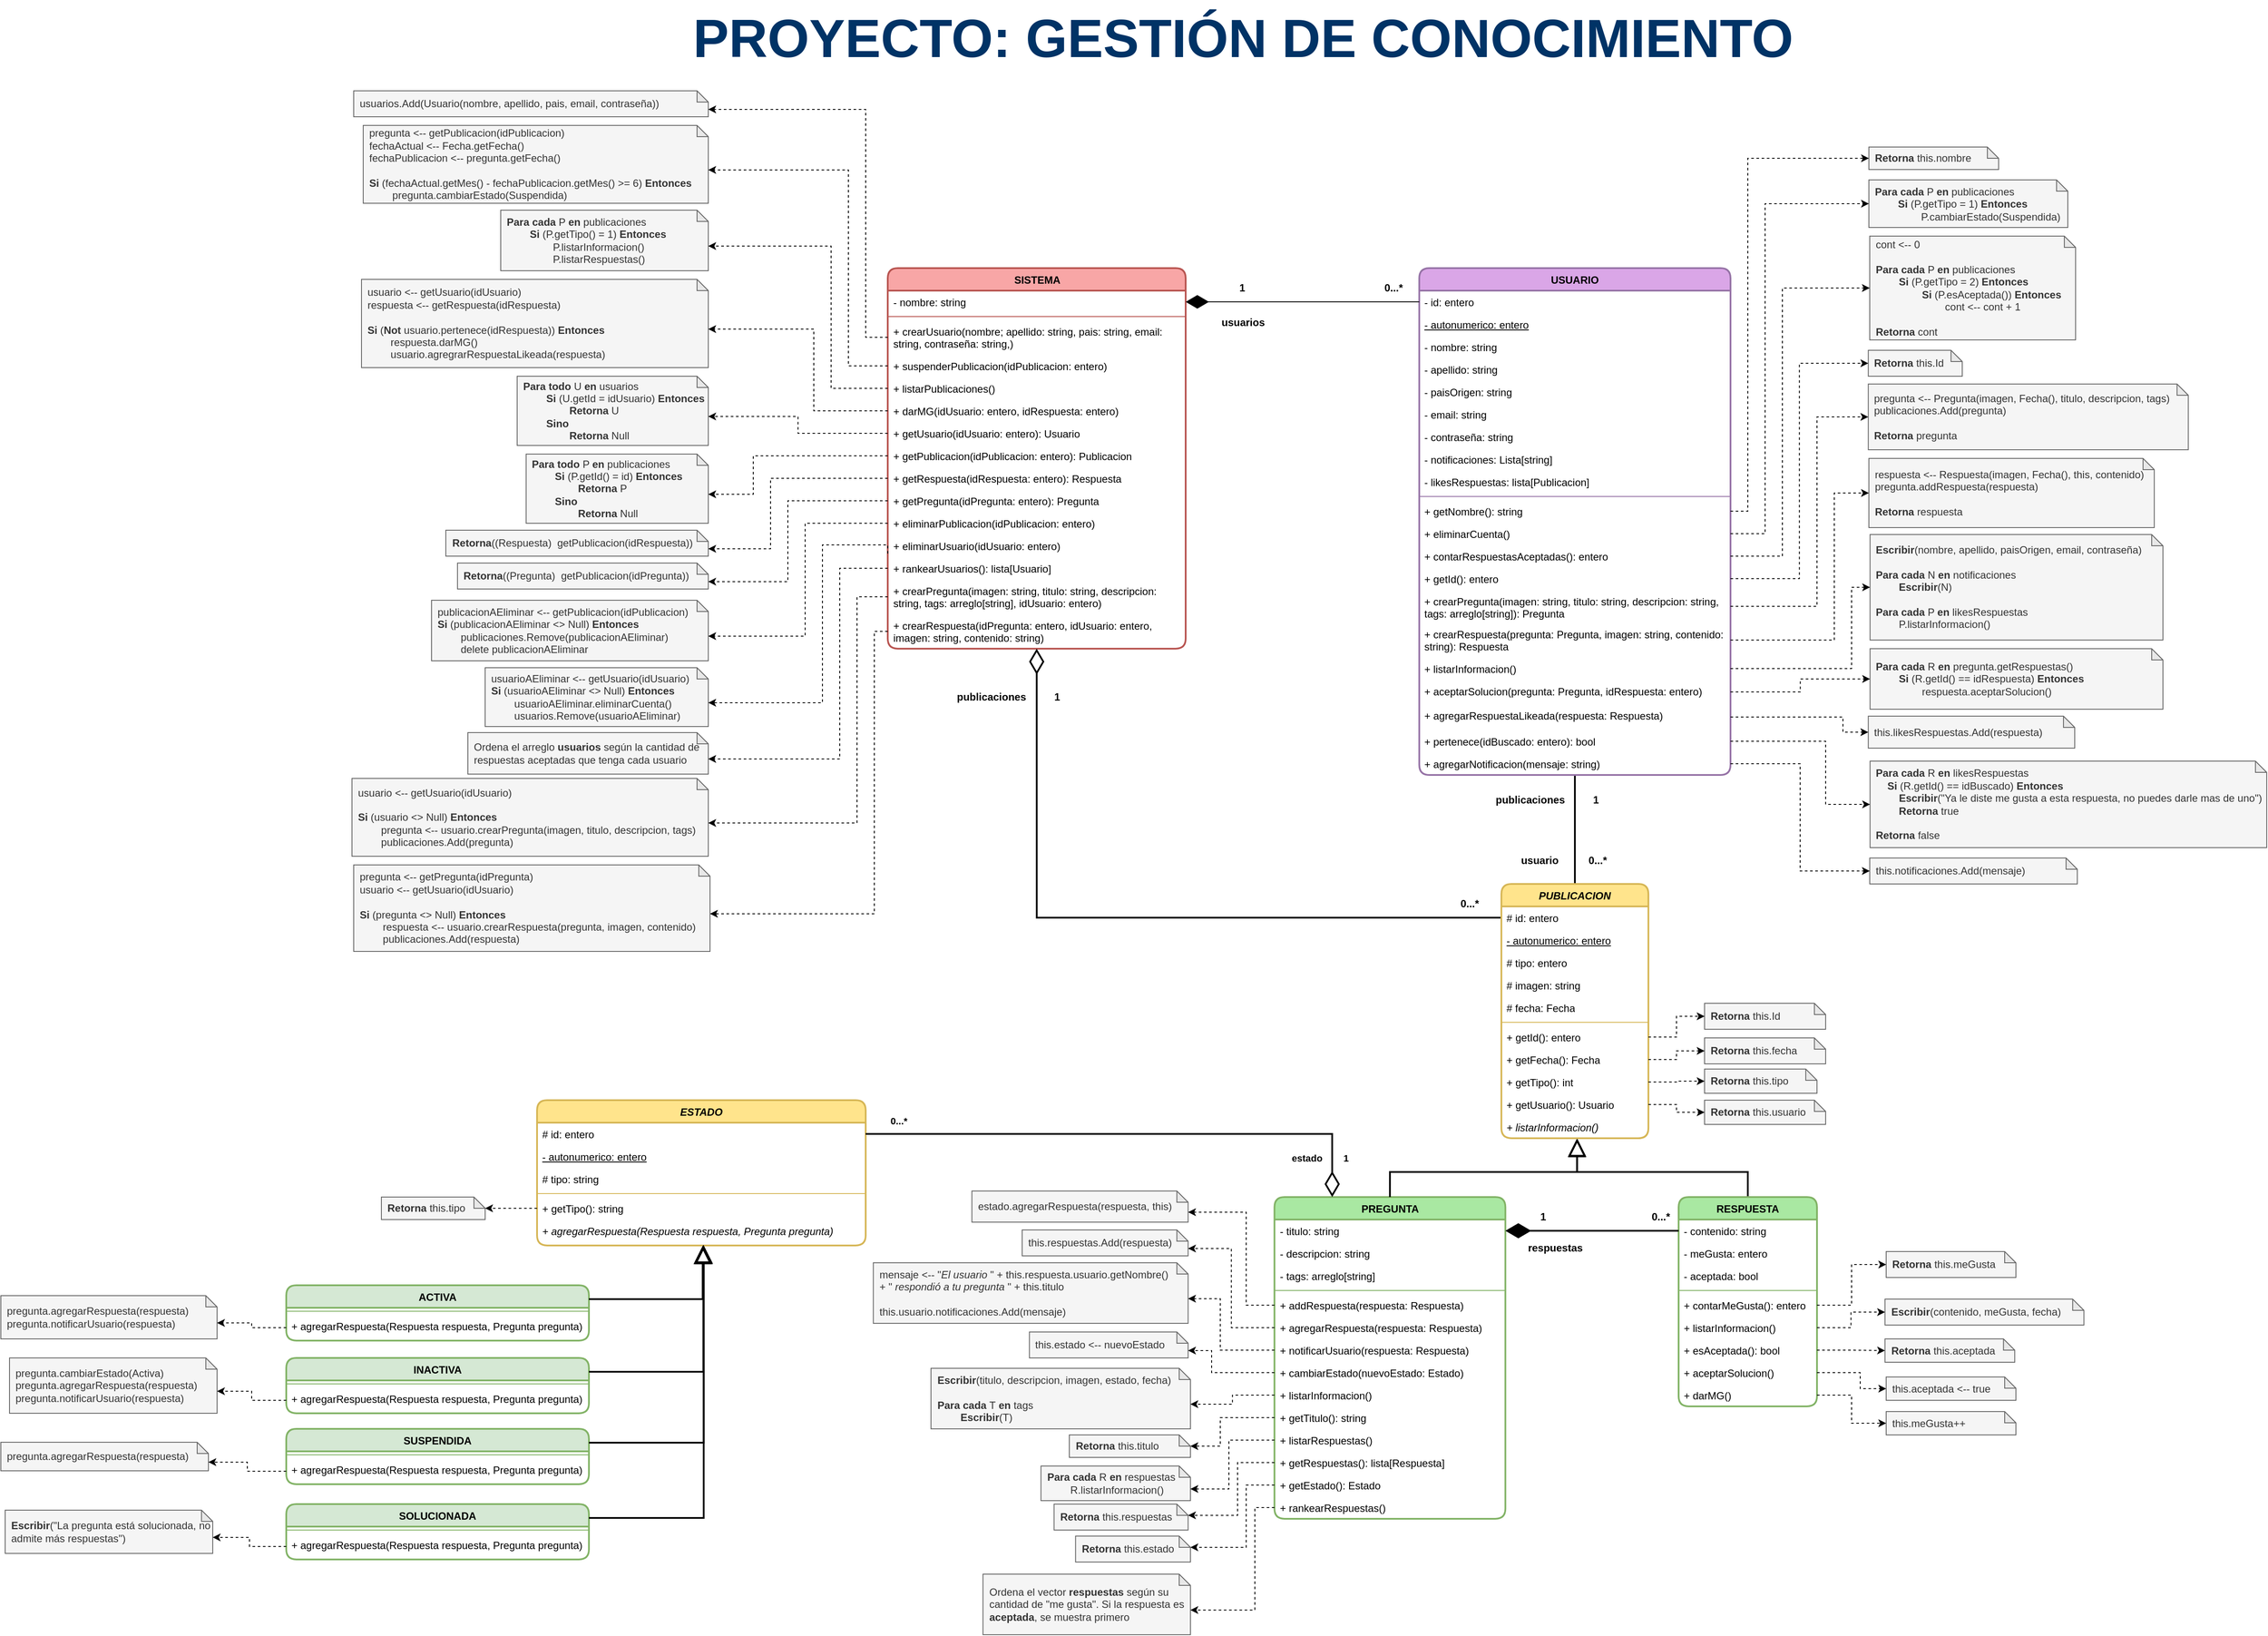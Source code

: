 <mxfile version="22.1.5" type="device">
  <diagram name="Página-1" id="L3Ae7jUIdreya23f3Ndc">
    <mxGraphModel dx="5585" dy="1875" grid="1" gridSize="10" guides="1" tooltips="1" connect="1" arrows="1" fold="1" page="0" pageScale="1" pageWidth="1100" pageHeight="1700" math="0" shadow="0">
      <root>
        <mxCell id="0" />
        <mxCell id="1" parent="0" />
        <mxCell id="Etsa1e4jn__skswVm94t-7" style="rounded=0;orthogonalLoop=1;jettySize=auto;html=1;exitX=0.5;exitY=1;exitDx=0;exitDy=0;entryX=0.5;entryY=0;entryDx=0;entryDy=0;endArrow=none;endFill=0;strokeWidth=2;" parent="1" source="HKyAS38LL31EUmqTLt1J-1" target="HKyAS38LL31EUmqTLt1J-97" edge="1">
          <mxGeometry relative="1" as="geometry" />
        </mxCell>
        <mxCell id="HKyAS38LL31EUmqTLt1J-1" value="USUARIO" style="swimlane;fontStyle=1;align=center;verticalAlign=top;childLayout=stackLayout;horizontal=1;startSize=26;horizontalStack=0;resizeParent=1;resizeParentMax=0;resizeLast=0;collapsible=1;marginBottom=0;whiteSpace=wrap;html=1;rounded=1;fillColor=#DAA6E7;strokeColor=#9673a6;strokeWidth=2;fontFamily=Helvetica;" parent="1" vertex="1">
          <mxGeometry x="-159.88" y="480" width="359.88" height="586" as="geometry" />
        </mxCell>
        <mxCell id="HKyAS38LL31EUmqTLt1J-9" value="&lt;span&gt;- id: entero&lt;/span&gt;" style="text;strokeColor=none;fillColor=none;align=left;verticalAlign=top;spacingLeft=4;spacingRight=4;overflow=hidden;rotatable=0;points=[[0,0.5],[1,0.5]];portConstraint=eastwest;whiteSpace=wrap;html=1;rounded=1;fontStyle=0;fontFamily=Helvetica;" parent="HKyAS38LL31EUmqTLt1J-1" vertex="1">
          <mxGeometry y="26" width="359.88" height="26" as="geometry" />
        </mxCell>
        <mxCell id="gth-N66FWdi68t3C2jg7-2" value="- autonumerico: entero" style="text;strokeColor=none;fillColor=none;align=left;verticalAlign=top;spacingLeft=4;spacingRight=4;overflow=hidden;rotatable=0;points=[[0,0.5],[1,0.5]];portConstraint=eastwest;whiteSpace=wrap;html=1;fontStyle=4;fontFamily=Helvetica;" parent="HKyAS38LL31EUmqTLt1J-1" vertex="1">
          <mxGeometry y="52" width="359.88" height="26" as="geometry" />
        </mxCell>
        <mxCell id="HKyAS38LL31EUmqTLt1J-5" value="- nombre: string" style="text;strokeColor=none;fillColor=none;align=left;verticalAlign=top;spacingLeft=4;spacingRight=4;overflow=hidden;rotatable=0;points=[[0,0.5],[1,0.5]];portConstraint=eastwest;whiteSpace=wrap;html=1;fontFamily=Helvetica;" parent="HKyAS38LL31EUmqTLt1J-1" vertex="1">
          <mxGeometry y="78" width="359.88" height="26" as="geometry" />
        </mxCell>
        <mxCell id="HKyAS38LL31EUmqTLt1J-2" value="- apellido: string" style="text;strokeColor=none;fillColor=none;align=left;verticalAlign=top;spacingLeft=4;spacingRight=4;overflow=hidden;rotatable=0;points=[[0,0.5],[1,0.5]];portConstraint=eastwest;whiteSpace=wrap;html=1;fontFamily=Helvetica;" parent="HKyAS38LL31EUmqTLt1J-1" vertex="1">
          <mxGeometry y="104" width="359.88" height="26" as="geometry" />
        </mxCell>
        <mxCell id="HKyAS38LL31EUmqTLt1J-6" value="- paisOrigen: string" style="text;strokeColor=none;fillColor=none;align=left;verticalAlign=top;spacingLeft=4;spacingRight=4;overflow=hidden;rotatable=0;points=[[0,0.5],[1,0.5]];portConstraint=eastwest;whiteSpace=wrap;html=1;fontFamily=Helvetica;" parent="HKyAS38LL31EUmqTLt1J-1" vertex="1">
          <mxGeometry y="130" width="359.88" height="26" as="geometry" />
        </mxCell>
        <mxCell id="HKyAS38LL31EUmqTLt1J-7" value="- email: string" style="text;strokeColor=none;fillColor=none;align=left;verticalAlign=top;spacingLeft=4;spacingRight=4;overflow=hidden;rotatable=0;points=[[0,0.5],[1,0.5]];portConstraint=eastwest;whiteSpace=wrap;html=1;fontFamily=Helvetica;" parent="HKyAS38LL31EUmqTLt1J-1" vertex="1">
          <mxGeometry y="156" width="359.88" height="26" as="geometry" />
        </mxCell>
        <mxCell id="HKyAS38LL31EUmqTLt1J-8" value="- contraseña: string" style="text;strokeColor=none;fillColor=none;align=left;verticalAlign=top;spacingLeft=4;spacingRight=4;overflow=hidden;rotatable=0;points=[[0,0.5],[1,0.5]];portConstraint=eastwest;whiteSpace=wrap;html=1;fontFamily=Helvetica;" parent="HKyAS38LL31EUmqTLt1J-1" vertex="1">
          <mxGeometry y="182" width="359.88" height="26" as="geometry" />
        </mxCell>
        <mxCell id="8pggWoIC_0cF1WFFSOij-6" value="- notificaciones: Lista[string]" style="text;strokeColor=none;fillColor=none;align=left;verticalAlign=top;spacingLeft=4;spacingRight=4;overflow=hidden;rotatable=0;points=[[0,0.5],[1,0.5]];portConstraint=eastwest;whiteSpace=wrap;html=1;fontFamily=Helvetica;" parent="HKyAS38LL31EUmqTLt1J-1" vertex="1">
          <mxGeometry y="208" width="359.88" height="26" as="geometry" />
        </mxCell>
        <mxCell id="gth-N66FWdi68t3C2jg7-31" value="- likesRespuestas: lista[Publicacion]" style="text;strokeColor=none;fillColor=none;align=left;verticalAlign=top;spacingLeft=4;spacingRight=4;overflow=hidden;rotatable=0;points=[[0,0.5],[1,0.5]];portConstraint=eastwest;whiteSpace=wrap;html=1;fontFamily=Helvetica;" parent="HKyAS38LL31EUmqTLt1J-1" vertex="1">
          <mxGeometry y="234" width="359.88" height="26" as="geometry" />
        </mxCell>
        <mxCell id="HKyAS38LL31EUmqTLt1J-3" value="" style="line;strokeWidth=1;fillColor=none;align=left;verticalAlign=middle;spacingTop=-1;spacingLeft=3;spacingRight=3;rotatable=0;labelPosition=right;points=[];portConstraint=eastwest;strokeColor=inherit;fontFamily=Helvetica;" parent="HKyAS38LL31EUmqTLt1J-1" vertex="1">
          <mxGeometry y="260" width="359.88" height="8" as="geometry" />
        </mxCell>
        <mxCell id="8pggWoIC_0cF1WFFSOij-13" value="+ getNombre(): string" style="text;fillColor=none;align=left;verticalAlign=top;spacingLeft=4;spacingRight=4;overflow=hidden;rotatable=0;points=[[0,0.5],[1,0.5]];portConstraint=eastwest;whiteSpace=wrap;html=1;fontFamily=Helvetica;" parent="HKyAS38LL31EUmqTLt1J-1" vertex="1">
          <mxGeometry y="268" width="359.88" height="26" as="geometry" />
        </mxCell>
        <mxCell id="uCKGxjxF06TiMFZyVf-1-13" value="+ eliminarCuenta()" style="text;fillColor=none;align=left;verticalAlign=top;spacingLeft=4;spacingRight=4;overflow=hidden;rotatable=0;points=[[0,0.5],[1,0.5]];portConstraint=eastwest;whiteSpace=wrap;html=1;fontFamily=Helvetica;" parent="HKyAS38LL31EUmqTLt1J-1" vertex="1">
          <mxGeometry y="294" width="359.88" height="26" as="geometry" />
        </mxCell>
        <mxCell id="uCKGxjxF06TiMFZyVf-1-3" value="+ contarRespuestasAceptadas(): entero" style="text;fillColor=none;align=left;verticalAlign=top;spacingLeft=4;spacingRight=4;overflow=hidden;rotatable=0;points=[[0,0.5],[1,0.5]];portConstraint=eastwest;whiteSpace=wrap;html=1;fontFamily=Helvetica;" parent="HKyAS38LL31EUmqTLt1J-1" vertex="1">
          <mxGeometry y="320" width="359.88" height="26" as="geometry" />
        </mxCell>
        <mxCell id="cFMyrC87ORKifkXRs3CV-62" value="+ getId(): entero" style="text;fillColor=none;align=left;verticalAlign=top;spacingLeft=4;spacingRight=4;overflow=hidden;rotatable=0;points=[[0,0.5],[1,0.5]];portConstraint=eastwest;whiteSpace=wrap;html=1;fontStyle=0;fontFamily=Helvetica;" parent="HKyAS38LL31EUmqTLt1J-1" vertex="1">
          <mxGeometry y="346" width="359.88" height="26" as="geometry" />
        </mxCell>
        <mxCell id="HKyAS38LL31EUmqTLt1J-75" value="+ crearPregunta(imagen: string, titulo: string, descripcion: string, tags: arreglo[string]): Pregunta" style="text;fillColor=none;align=left;verticalAlign=top;spacingLeft=4;spacingRight=4;overflow=hidden;rotatable=0;points=[[0,0.5],[1,0.5]];portConstraint=eastwest;whiteSpace=wrap;html=1;fontFamily=Helvetica;" parent="HKyAS38LL31EUmqTLt1J-1" vertex="1">
          <mxGeometry y="372" width="359.88" height="38" as="geometry" />
        </mxCell>
        <mxCell id="HKyAS38LL31EUmqTLt1J-111" value="+ crearRespuesta(pregunta: Pregunta, imagen: string, contenido: string): Respuesta" style="text;fillColor=none;align=left;verticalAlign=top;spacingLeft=4;spacingRight=4;overflow=hidden;rotatable=0;points=[[0,0.5],[1,0.5]];portConstraint=eastwest;whiteSpace=wrap;html=1;fontFamily=Helvetica;" parent="HKyAS38LL31EUmqTLt1J-1" vertex="1">
          <mxGeometry y="410" width="359.88" height="40" as="geometry" />
        </mxCell>
        <mxCell id="PbI9654ouLzHBUWt-GS8-33" value="+ listarInformacion()" style="text;fillColor=none;align=left;verticalAlign=top;spacingLeft=4;spacingRight=4;overflow=hidden;rotatable=0;points=[[0,0.5],[1,0.5]];portConstraint=eastwest;whiteSpace=wrap;html=1;fontFamily=Helvetica;" parent="HKyAS38LL31EUmqTLt1J-1" vertex="1">
          <mxGeometry y="450" width="359.88" height="26" as="geometry" />
        </mxCell>
        <mxCell id="uCKGxjxF06TiMFZyVf-1-11" value="+ aceptarSolucion(pregunta: Pregunta, idRespuesta: entero)" style="text;fillColor=none;align=left;verticalAlign=top;spacingLeft=4;spacingRight=4;overflow=hidden;rotatable=0;points=[[0,0.5],[1,0.5]];portConstraint=eastwest;whiteSpace=wrap;html=1;fontFamily=Helvetica;" parent="HKyAS38LL31EUmqTLt1J-1" vertex="1">
          <mxGeometry y="476" width="359.88" height="28" as="geometry" />
        </mxCell>
        <mxCell id="Etsa1e4jn__skswVm94t-5" value="+ agregarRespuestaLikeada(respuesta: Respuesta)" style="text;fillColor=none;align=left;verticalAlign=top;spacingLeft=4;spacingRight=4;overflow=hidden;rotatable=0;points=[[0,0.5],[1,0.5]];portConstraint=eastwest;whiteSpace=wrap;html=1;fontFamily=Helvetica;" parent="HKyAS38LL31EUmqTLt1J-1" vertex="1">
          <mxGeometry y="504" width="359.88" height="30" as="geometry" />
        </mxCell>
        <mxCell id="Etsa1e4jn__skswVm94t-10" value="+ pertenece(idBuscado: entero): bool" style="text;fillColor=none;align=left;verticalAlign=top;spacingLeft=4;spacingRight=4;overflow=hidden;rotatable=0;points=[[0,0.5],[1,0.5]];portConstraint=eastwest;whiteSpace=wrap;html=1;fontFamily=Helvetica;" parent="HKyAS38LL31EUmqTLt1J-1" vertex="1">
          <mxGeometry y="534" width="359.88" height="26" as="geometry" />
        </mxCell>
        <mxCell id="XHGdYyuLiHLoifJSF5kX-29" value="+ agregarNotificacion(mensaje: string)&lt;br&gt;" style="text;fillColor=none;align=left;verticalAlign=top;spacingLeft=4;spacingRight=4;overflow=hidden;rotatable=0;points=[[0,0.5],[1,0.5]];portConstraint=eastwest;whiteSpace=wrap;html=1;fontFamily=Helvetica;" vertex="1" parent="HKyAS38LL31EUmqTLt1J-1">
          <mxGeometry y="560" width="359.88" height="26" as="geometry" />
        </mxCell>
        <mxCell id="HKyAS38LL31EUmqTLt1J-10" value="PREGUNTA" style="swimlane;fontStyle=1;align=center;verticalAlign=top;childLayout=stackLayout;horizontal=1;startSize=26;horizontalStack=0;resizeParent=1;resizeParentMax=0;resizeLast=0;collapsible=1;marginBottom=0;whiteSpace=wrap;html=1;rounded=1;fillColor=#A9E8A2;strokeColor=#82b366;strokeWidth=2;fontFamily=Helvetica;" parent="1" vertex="1">
          <mxGeometry x="-327.32" y="1554" width="267" height="372" as="geometry" />
        </mxCell>
        <mxCell id="HKyAS38LL31EUmqTLt1J-16" value="- titulo: string" style="text;strokeColor=none;fillColor=none;align=left;verticalAlign=top;spacingLeft=4;spacingRight=4;overflow=hidden;rotatable=0;points=[[0,0.5],[1,0.5]];portConstraint=eastwest;whiteSpace=wrap;html=1;fontFamily=Helvetica;" parent="HKyAS38LL31EUmqTLt1J-10" vertex="1">
          <mxGeometry y="26" width="267" height="26" as="geometry" />
        </mxCell>
        <mxCell id="HKyAS38LL31EUmqTLt1J-18" value="- descripcion: string" style="text;strokeColor=none;fillColor=none;align=left;verticalAlign=top;spacingLeft=4;spacingRight=4;overflow=hidden;rotatable=0;points=[[0,0.5],[1,0.5]];portConstraint=eastwest;whiteSpace=wrap;html=1;fontFamily=Helvetica;" parent="HKyAS38LL31EUmqTLt1J-10" vertex="1">
          <mxGeometry y="52" width="267" height="26" as="geometry" />
        </mxCell>
        <mxCell id="uCKGxjxF06TiMFZyVf-1-6" value="- tags: arreglo[string]" style="text;strokeColor=none;fillColor=none;align=left;verticalAlign=top;spacingLeft=4;spacingRight=4;overflow=hidden;rotatable=0;points=[[0,0.5],[1,0.5]];portConstraint=eastwest;whiteSpace=wrap;html=1;fontFamily=Helvetica;" parent="HKyAS38LL31EUmqTLt1J-10" vertex="1">
          <mxGeometry y="78" width="267" height="26" as="geometry" />
        </mxCell>
        <mxCell id="HKyAS38LL31EUmqTLt1J-17" value="" style="line;strokeWidth=1;fillColor=none;align=left;verticalAlign=middle;spacingTop=-1;spacingLeft=3;spacingRight=3;rotatable=0;labelPosition=right;points=[];portConstraint=eastwest;strokeColor=inherit;fontFamily=Helvetica;" parent="HKyAS38LL31EUmqTLt1J-10" vertex="1">
          <mxGeometry y="104" width="267" height="8" as="geometry" />
        </mxCell>
        <mxCell id="HKyAS38LL31EUmqTLt1J-77" value="+ addRespuesta(respuesta: Respuesta)" style="text;fillColor=none;align=left;verticalAlign=top;spacingLeft=4;spacingRight=4;overflow=hidden;rotatable=0;points=[[0,0.5],[1,0.5]];portConstraint=eastwest;whiteSpace=wrap;html=1;fontFamily=Helvetica;" parent="HKyAS38LL31EUmqTLt1J-10" vertex="1">
          <mxGeometry y="112" width="267" height="26" as="geometry" />
        </mxCell>
        <mxCell id="XHGdYyuLiHLoifJSF5kX-10" value="+ agregarRespuesta(respuesta: Respuesta)" style="text;fillColor=none;align=left;verticalAlign=top;spacingLeft=4;spacingRight=4;overflow=hidden;rotatable=0;points=[[0,0.5],[1,0.5]];portConstraint=eastwest;whiteSpace=wrap;html=1;fontFamily=Helvetica;" vertex="1" parent="HKyAS38LL31EUmqTLt1J-10">
          <mxGeometry y="138" width="267" height="26" as="geometry" />
        </mxCell>
        <mxCell id="uCKGxjxF06TiMFZyVf-1-16" value="+ notificarUsuario(respuesta: Respuesta)" style="text;fillColor=none;align=left;verticalAlign=top;spacingLeft=4;spacingRight=4;overflow=hidden;rotatable=0;points=[[0,0.5],[1,0.5]];portConstraint=eastwest;whiteSpace=wrap;html=1;fontFamily=Helvetica;" parent="HKyAS38LL31EUmqTLt1J-10" vertex="1">
          <mxGeometry y="164" width="267" height="26" as="geometry" />
        </mxCell>
        <mxCell id="HKyAS38LL31EUmqTLt1J-94" value="+ cambiarEstado(nuevoEstado: Estado)" style="text;fillColor=none;align=left;verticalAlign=top;spacingLeft=4;spacingRight=4;overflow=hidden;rotatable=0;points=[[0,0.5],[1,0.5]];portConstraint=eastwest;whiteSpace=wrap;html=1;fontFamily=Helvetica;" parent="HKyAS38LL31EUmqTLt1J-10" vertex="1">
          <mxGeometry y="190" width="267" height="26" as="geometry" />
        </mxCell>
        <mxCell id="8pggWoIC_0cF1WFFSOij-26" value="+ listarInformacion()" style="text;fillColor=none;align=left;verticalAlign=top;spacingLeft=4;spacingRight=4;overflow=hidden;rotatable=0;points=[[0,0.5],[1,0.5]];portConstraint=eastwest;whiteSpace=wrap;html=1;fontStyle=0;fontFamily=Helvetica;" parent="HKyAS38LL31EUmqTLt1J-10" vertex="1">
          <mxGeometry y="216" width="267" height="26" as="geometry" />
        </mxCell>
        <mxCell id="8pggWoIC_0cF1WFFSOij-33" value="+ getTitulo(): string" style="text;fillColor=none;align=left;verticalAlign=top;spacingLeft=4;spacingRight=4;overflow=hidden;rotatable=0;points=[[0,0.5],[1,0.5]];portConstraint=eastwest;whiteSpace=wrap;html=1;fontFamily=Helvetica;" parent="HKyAS38LL31EUmqTLt1J-10" vertex="1">
          <mxGeometry y="242" width="267" height="26" as="geometry" />
        </mxCell>
        <mxCell id="8pggWoIC_0cF1WFFSOij-39" value="+ listarRespuestas()" style="text;fillColor=none;align=left;verticalAlign=top;spacingLeft=4;spacingRight=4;overflow=hidden;rotatable=0;points=[[0,0.5],[1,0.5]];portConstraint=eastwest;whiteSpace=wrap;html=1;fontStyle=0;fontFamily=Helvetica;" parent="HKyAS38LL31EUmqTLt1J-10" vertex="1">
          <mxGeometry y="268" width="267" height="26" as="geometry" />
        </mxCell>
        <mxCell id="cFMyrC87ORKifkXRs3CV-91" value="+ getRespuestas(): lista[Respuesta]" style="text;fillColor=none;align=left;verticalAlign=top;spacingLeft=4;spacingRight=4;overflow=hidden;rotatable=0;points=[[0,0.5],[1,0.5]];portConstraint=eastwest;whiteSpace=wrap;html=1;fontStyle=0;fontFamily=Helvetica;" parent="HKyAS38LL31EUmqTLt1J-10" vertex="1">
          <mxGeometry y="294" width="267" height="26" as="geometry" />
        </mxCell>
        <mxCell id="lJbxdIxzaNcB9eEisy9L-20" value="+ getEstado(): Estado" style="text;fillColor=none;align=left;verticalAlign=top;spacingLeft=4;spacingRight=4;overflow=hidden;rotatable=0;points=[[0,0.5],[1,0.5]];portConstraint=eastwest;whiteSpace=wrap;html=1;fontFamily=Helvetica;" parent="HKyAS38LL31EUmqTLt1J-10" vertex="1">
          <mxGeometry y="320" width="267" height="26" as="geometry" />
        </mxCell>
        <mxCell id="HKyAS38LL31EUmqTLt1J-113" value="+ rankearRespuestas()" style="text;fillColor=none;align=left;verticalAlign=top;spacingLeft=4;spacingRight=4;overflow=hidden;rotatable=0;points=[[0,0.5],[1,0.5]];portConstraint=eastwest;whiteSpace=wrap;html=1;fontFamily=Helvetica;" parent="HKyAS38LL31EUmqTLt1J-10" vertex="1">
          <mxGeometry y="346" width="267" height="26" as="geometry" />
        </mxCell>
        <mxCell id="cFMyrC87ORKifkXRs3CV-36" style="edgeStyle=orthogonalEdgeStyle;shape=connector;rounded=0;orthogonalLoop=1;jettySize=auto;html=1;exitX=0.5;exitY=0;exitDx=0;exitDy=0;labelBackgroundColor=default;strokeColor=#000000;strokeWidth=2;align=center;verticalAlign=middle;fontFamily=Helvetica;fontSize=11;fontColor=default;endArrow=block;endFill=0;endSize=16;entryX=0.515;entryY=1;entryDx=0;entryDy=0;entryPerimeter=0;" parent="1" source="HKyAS38LL31EUmqTLt1J-22" target="8pggWoIC_0cF1WFFSOij-25" edge="1">
          <mxGeometry relative="1" as="geometry">
            <mxPoint x="10" y="1390.0" as="targetPoint" />
          </mxGeometry>
        </mxCell>
        <mxCell id="HKyAS38LL31EUmqTLt1J-22" value="RESPUESTA" style="swimlane;fontStyle=1;align=center;verticalAlign=top;childLayout=stackLayout;horizontal=1;startSize=26;horizontalStack=0;resizeParent=1;resizeParentMax=0;resizeLast=0;collapsible=1;marginBottom=0;whiteSpace=wrap;html=1;rounded=1;fillColor=#A9E8A2;strokeColor=#82b366;gradientColor=none;swimlaneFillColor=none;fillStyle=auto;strokeWidth=2;fontFamily=Helvetica;" parent="1" vertex="1">
          <mxGeometry x="140" y="1554" width="160" height="242" as="geometry">
            <mxRectangle x="-30.0" y="1392" width="110" height="30" as="alternateBounds" />
          </mxGeometry>
        </mxCell>
        <mxCell id="HKyAS38LL31EUmqTLt1J-24" value="- contenido: string" style="text;strokeColor=none;fillColor=none;align=left;verticalAlign=top;spacingLeft=4;spacingRight=4;overflow=hidden;rotatable=0;points=[[0,0.5],[1,0.5]];portConstraint=eastwest;whiteSpace=wrap;html=1;fontFamily=Helvetica;" parent="HKyAS38LL31EUmqTLt1J-22" vertex="1">
          <mxGeometry y="26" width="160" height="26" as="geometry" />
        </mxCell>
        <mxCell id="HKyAS38LL31EUmqTLt1J-36" value="- meGusta: entero" style="text;strokeColor=none;fillColor=none;align=left;verticalAlign=top;spacingLeft=4;spacingRight=4;overflow=hidden;rotatable=0;points=[[0,0.5],[1,0.5]];portConstraint=eastwest;whiteSpace=wrap;html=1;fontFamily=Helvetica;" parent="HKyAS38LL31EUmqTLt1J-22" vertex="1">
          <mxGeometry y="52" width="160" height="26" as="geometry" />
        </mxCell>
        <mxCell id="uCKGxjxF06TiMFZyVf-1-1" value="- aceptada: bool" style="text;strokeColor=none;fillColor=none;align=left;verticalAlign=top;spacingLeft=4;spacingRight=4;overflow=hidden;rotatable=0;points=[[0,0.5],[1,0.5]];portConstraint=eastwest;whiteSpace=wrap;html=1;fontFamily=Helvetica;" parent="HKyAS38LL31EUmqTLt1J-22" vertex="1">
          <mxGeometry y="78" width="160" height="26" as="geometry" />
        </mxCell>
        <mxCell id="HKyAS38LL31EUmqTLt1J-29" value="" style="line;strokeWidth=1;fillColor=none;align=left;verticalAlign=middle;spacingTop=-1;spacingLeft=3;spacingRight=3;rotatable=0;labelPosition=right;points=[];portConstraint=eastwest;strokeColor=inherit;fontFamily=Helvetica;" parent="HKyAS38LL31EUmqTLt1J-22" vertex="1">
          <mxGeometry y="104" width="160" height="8" as="geometry" />
        </mxCell>
        <mxCell id="HKyAS38LL31EUmqTLt1J-80" value="+ contarMeGusta(): entero" style="text;fillColor=none;align=left;verticalAlign=top;spacingLeft=4;spacingRight=4;overflow=hidden;rotatable=0;points=[[0,0.5],[1,0.5]];portConstraint=eastwest;whiteSpace=wrap;html=1;fontFamily=Helvetica;" parent="HKyAS38LL31EUmqTLt1J-22" vertex="1">
          <mxGeometry y="112" width="160" height="26" as="geometry" />
        </mxCell>
        <mxCell id="8pggWoIC_0cF1WFFSOij-27" value="+ listarInformacion()" style="text;fillColor=none;align=left;verticalAlign=top;spacingLeft=4;spacingRight=4;overflow=hidden;rotatable=0;points=[[0,0.5],[1,0.5]];portConstraint=eastwest;whiteSpace=wrap;html=1;fontStyle=0;fontFamily=Helvetica;" parent="HKyAS38LL31EUmqTLt1J-22" vertex="1">
          <mxGeometry y="138" width="160" height="26" as="geometry" />
        </mxCell>
        <mxCell id="8pggWoIC_0cF1WFFSOij-54" value="+ esAceptada(): bool" style="text;fillColor=none;align=left;verticalAlign=top;spacingLeft=4;spacingRight=4;overflow=hidden;rotatable=0;points=[[0,0.5],[1,0.5]];portConstraint=eastwest;whiteSpace=wrap;html=1;fontFamily=Helvetica;" parent="HKyAS38LL31EUmqTLt1J-22" vertex="1">
          <mxGeometry y="164" width="160" height="26" as="geometry" />
        </mxCell>
        <mxCell id="cFMyrC87ORKifkXRs3CV-95" value="+ aceptarSolucion()" style="text;fillColor=none;align=left;verticalAlign=top;spacingLeft=4;spacingRight=4;overflow=hidden;rotatable=0;points=[[0,0.5],[1,0.5]];portConstraint=eastwest;whiteSpace=wrap;html=1;fontFamily=Helvetica;" parent="HKyAS38LL31EUmqTLt1J-22" vertex="1">
          <mxGeometry y="190" width="160" height="26" as="geometry" />
        </mxCell>
        <mxCell id="Etsa1e4jn__skswVm94t-1" value="+ darMG()" style="text;fillColor=none;align=left;verticalAlign=top;spacingLeft=4;spacingRight=4;overflow=hidden;rotatable=0;points=[[0,0.5],[1,0.5]];portConstraint=eastwest;whiteSpace=wrap;html=1;fontFamily=Helvetica;" parent="HKyAS38LL31EUmqTLt1J-22" vertex="1">
          <mxGeometry y="216" width="160" height="26" as="geometry" />
        </mxCell>
        <mxCell id="HKyAS38LL31EUmqTLt1J-33" value="" style="endArrow=diamondThin;endFill=1;endSize=24;html=1;rounded=0;strokeWidth=2;entryX=1;entryY=0.5;entryDx=0;entryDy=0;exitX=0;exitY=0.5;exitDx=0;exitDy=0;fontFamily=Helvetica;" parent="1" source="HKyAS38LL31EUmqTLt1J-24" target="HKyAS38LL31EUmqTLt1J-16" edge="1">
          <mxGeometry width="160" relative="1" as="geometry">
            <mxPoint x="110" y="1594" as="sourcePoint" />
            <mxPoint x="-20" y="1594" as="targetPoint" />
          </mxGeometry>
        </mxCell>
        <mxCell id="HKyAS38LL31EUmqTLt1J-34" value="0...*" style="text;html=1;align=center;verticalAlign=middle;resizable=0;points=[];autosize=1;strokeColor=none;fillColor=none;fontStyle=1;fontFamily=Helvetica;" parent="1" vertex="1">
          <mxGeometry x="98.87" y="1562" width="40" height="30" as="geometry" />
        </mxCell>
        <mxCell id="HKyAS38LL31EUmqTLt1J-35" value="1" style="text;html=1;align=center;verticalAlign=middle;resizable=0;points=[];autosize=1;strokeColor=none;fillColor=none;fontStyle=1;fontFamily=Helvetica;" parent="1" vertex="1">
          <mxGeometry x="-32.32" y="1562" width="30" height="30" as="geometry" />
        </mxCell>
        <mxCell id="HKyAS38LL31EUmqTLt1J-39" value="SISTEMA" style="swimlane;fontStyle=1;align=center;verticalAlign=top;childLayout=stackLayout;horizontal=1;startSize=26;horizontalStack=0;resizeParent=1;resizeParentMax=0;resizeLast=0;collapsible=1;marginBottom=0;whiteSpace=wrap;html=1;rounded=1;fillColor=#F8A6A6;strokeColor=#b85450;strokeWidth=2;fontFamily=Helvetica;" parent="1" vertex="1">
          <mxGeometry x="-774.5" y="480" width="344.5" height="440" as="geometry" />
        </mxCell>
        <mxCell id="HKyAS38LL31EUmqTLt1J-41" value="- nombre: string" style="text;strokeColor=none;fillColor=none;align=left;verticalAlign=top;spacingLeft=4;spacingRight=4;overflow=hidden;rotatable=0;points=[[0,0.5],[1,0.5]];portConstraint=eastwest;whiteSpace=wrap;html=1;fontFamily=Helvetica;" parent="HKyAS38LL31EUmqTLt1J-39" vertex="1">
          <mxGeometry y="26" width="344.5" height="26" as="geometry" />
        </mxCell>
        <mxCell id="HKyAS38LL31EUmqTLt1J-46" value="" style="line;strokeWidth=1;fillColor=none;align=left;verticalAlign=middle;spacingTop=-1;spacingLeft=3;spacingRight=3;rotatable=0;labelPosition=right;points=[];portConstraint=eastwest;strokeColor=inherit;fontFamily=Helvetica;" parent="HKyAS38LL31EUmqTLt1J-39" vertex="1">
          <mxGeometry y="52" width="344.5" height="8" as="geometry" />
        </mxCell>
        <mxCell id="HKyAS38LL31EUmqTLt1J-56" value="+ crearUsuario(nombre; apellido: string, pais: string, email: string, contraseña: string,)" style="text;fillColor=none;align=left;verticalAlign=top;spacingLeft=4;spacingRight=4;overflow=hidden;rotatable=0;points=[[0,0.5],[1,0.5]];portConstraint=eastwest;whiteSpace=wrap;html=1;fontFamily=Helvetica;" parent="HKyAS38LL31EUmqTLt1J-39" vertex="1">
          <mxGeometry y="60" width="344.5" height="40" as="geometry" />
        </mxCell>
        <mxCell id="HKyAS38LL31EUmqTLt1J-95" value="+ suspenderPublicacion(idPublicacion: entero)" style="text;strokeColor=none;fillColor=none;align=left;verticalAlign=top;spacingLeft=4;spacingRight=4;overflow=hidden;rotatable=0;points=[[0,0.5],[1,0.5]];portConstraint=eastwest;whiteSpace=wrap;html=1;fontFamily=Helvetica;" parent="HKyAS38LL31EUmqTLt1J-39" vertex="1">
          <mxGeometry y="100" width="344.5" height="26" as="geometry" />
        </mxCell>
        <mxCell id="uCKGxjxF06TiMFZyVf-1-14" value="+ listarPublicaciones()" style="text;fillColor=none;align=left;verticalAlign=top;spacingLeft=4;spacingRight=4;overflow=hidden;rotatable=0;points=[[0,0.5],[1,0.5]];portConstraint=eastwest;whiteSpace=wrap;html=1;fontFamily=Helvetica;" parent="HKyAS38LL31EUmqTLt1J-39" vertex="1">
          <mxGeometry y="126" width="344.5" height="26" as="geometry" />
        </mxCell>
        <mxCell id="gth-N66FWdi68t3C2jg7-30" value="+ darMG(idUsuario: entero, idRespuesta: entero)" style="text;fillColor=none;align=left;verticalAlign=top;spacingLeft=4;spacingRight=4;overflow=hidden;rotatable=0;points=[[0,0.5],[1,0.5]];portConstraint=eastwest;whiteSpace=wrap;html=1;fontFamily=Helvetica;" parent="HKyAS38LL31EUmqTLt1J-39" vertex="1">
          <mxGeometry y="152" width="344.5" height="26" as="geometry" />
        </mxCell>
        <mxCell id="gth-N66FWdi68t3C2jg7-32" value="+ getUsuario(idUsuario: entero): Usuario" style="text;fillColor=none;align=left;verticalAlign=top;spacingLeft=4;spacingRight=4;overflow=hidden;rotatable=0;points=[[0,0.5],[1,0.5]];portConstraint=eastwest;whiteSpace=wrap;html=1;fontFamily=Helvetica;" parent="HKyAS38LL31EUmqTLt1J-39" vertex="1">
          <mxGeometry y="178" width="344.5" height="26" as="geometry" />
        </mxCell>
        <mxCell id="lJbxdIxzaNcB9eEisy9L-2" value="+ getPublicacion(idPublicacion: entero): Publicacion" style="text;fillColor=none;align=left;verticalAlign=top;spacingLeft=4;spacingRight=4;overflow=hidden;rotatable=0;points=[[0,0.5],[1,0.5]];portConstraint=eastwest;whiteSpace=wrap;html=1;fontFamily=Helvetica;" parent="HKyAS38LL31EUmqTLt1J-39" vertex="1">
          <mxGeometry y="204" width="344.5" height="26" as="geometry" />
        </mxCell>
        <mxCell id="gth-N66FWdi68t3C2jg7-33" value="+ getRespuesta(idRespuesta: entero): Respuesta" style="text;fillColor=none;align=left;verticalAlign=top;spacingLeft=4;spacingRight=4;overflow=hidden;rotatable=0;points=[[0,0.5],[1,0.5]];portConstraint=eastwest;whiteSpace=wrap;html=1;fontFamily=Helvetica;" parent="HKyAS38LL31EUmqTLt1J-39" vertex="1">
          <mxGeometry y="230" width="344.5" height="26" as="geometry" />
        </mxCell>
        <mxCell id="XHGdYyuLiHLoifJSF5kX-1" value="+ getPregunta(idPregunta: entero): Pregunta" style="text;fillColor=none;align=left;verticalAlign=top;spacingLeft=4;spacingRight=4;overflow=hidden;rotatable=0;points=[[0,0.5],[1,0.5]];portConstraint=eastwest;whiteSpace=wrap;html=1;fontFamily=Helvetica;" vertex="1" parent="HKyAS38LL31EUmqTLt1J-39">
          <mxGeometry y="256" width="344.5" height="26" as="geometry" />
        </mxCell>
        <mxCell id="HKyAS38LL31EUmqTLt1J-96" value="+ eliminarPublicacion(idPublicacion: entero)" style="text;fillColor=none;align=left;verticalAlign=top;spacingLeft=4;spacingRight=4;overflow=hidden;rotatable=0;points=[[0,0.5],[1,0.5]];portConstraint=eastwest;whiteSpace=wrap;html=1;fontFamily=Helvetica;" parent="HKyAS38LL31EUmqTLt1J-39" vertex="1">
          <mxGeometry y="282" width="344.5" height="26" as="geometry" />
        </mxCell>
        <mxCell id="8pggWoIC_0cF1WFFSOij-20" value="+ eliminarUsuario(idUsuario: entero)" style="text;fillColor=none;align=left;verticalAlign=top;spacingLeft=4;spacingRight=4;overflow=hidden;rotatable=0;points=[[0,0.5],[1,0.5]];portConstraint=eastwest;whiteSpace=wrap;html=1;fontFamily=Helvetica;" parent="HKyAS38LL31EUmqTLt1J-39" vertex="1">
          <mxGeometry y="308" width="344.5" height="26" as="geometry" />
        </mxCell>
        <mxCell id="uCKGxjxF06TiMFZyVf-1-5" value="+ rankearUsuarios(): lista[Usuario]" style="text;fillColor=none;align=left;verticalAlign=top;spacingLeft=4;spacingRight=4;overflow=hidden;rotatable=0;points=[[0,0.5],[1,0.5]];portConstraint=eastwest;whiteSpace=wrap;html=1;fontFamily=Helvetica;" parent="HKyAS38LL31EUmqTLt1J-39" vertex="1">
          <mxGeometry y="334" width="344.5" height="26" as="geometry" />
        </mxCell>
        <mxCell id="XHGdYyuLiHLoifJSF5kX-2" value="+ crearPregunta(imagen: string, titulo: string, descripcion: string, tags: arreglo[string], idUsuario: entero)" style="text;fillColor=none;align=left;verticalAlign=top;spacingLeft=4;spacingRight=4;overflow=hidden;rotatable=0;points=[[0,0.5],[1,0.5]];portConstraint=eastwest;whiteSpace=wrap;html=1;fontFamily=Helvetica;" vertex="1" parent="HKyAS38LL31EUmqTLt1J-39">
          <mxGeometry y="360" width="344.5" height="40" as="geometry" />
        </mxCell>
        <mxCell id="XHGdYyuLiHLoifJSF5kX-3" value="+ crearRespuesta(idPregunta: entero, idUsuario: entero, imagen: string, contenido: string)" style="text;fillColor=none;align=left;verticalAlign=top;spacingLeft=4;spacingRight=4;overflow=hidden;rotatable=0;points=[[0,0.5],[1,0.5]];portConstraint=eastwest;whiteSpace=wrap;html=1;fontFamily=Helvetica;" vertex="1" parent="HKyAS38LL31EUmqTLt1J-39">
          <mxGeometry y="400" width="344.5" height="40" as="geometry" />
        </mxCell>
        <mxCell id="HKyAS38LL31EUmqTLt1J-48" value="0...*" style="text;html=1;align=center;verticalAlign=middle;resizable=0;points=[];autosize=1;strokeColor=none;fillColor=none;fontStyle=1;fontFamily=Helvetica;" parent="1" vertex="1">
          <mxGeometry x="-209.88" y="488" width="40" height="30" as="geometry" />
        </mxCell>
        <mxCell id="HKyAS38LL31EUmqTLt1J-49" value="1" style="text;html=1;align=center;verticalAlign=middle;resizable=0;points=[];autosize=1;strokeColor=none;fillColor=none;fontStyle=1;fontFamily=Helvetica;" parent="1" vertex="1">
          <mxGeometry x="-380" y="488" width="30" height="30" as="geometry" />
        </mxCell>
        <mxCell id="HKyAS38LL31EUmqTLt1J-53" value="1" style="text;html=1;align=center;verticalAlign=middle;resizable=0;points=[];autosize=1;strokeColor=none;fillColor=none;fontStyle=1;fontFamily=Helvetica;" parent="1" vertex="1">
          <mxGeometry x="28.5" y="1080" width="30" height="30" as="geometry" />
        </mxCell>
        <mxCell id="HKyAS38LL31EUmqTLt1J-55" value="0...*" style="text;html=1;align=center;verticalAlign=middle;resizable=0;points=[];autosize=1;strokeColor=none;fillColor=none;fontStyle=1;fontFamily=Helvetica;" parent="1" vertex="1">
          <mxGeometry x="25.84" y="1150" width="40" height="30" as="geometry" />
        </mxCell>
        <mxCell id="HKyAS38LL31EUmqTLt1J-69" value="" style="endArrow=diamondThin;endFill=0;endSize=24;html=1;rounded=0;exitX=0;exitY=0.5;exitDx=0;exitDy=0;edgeStyle=orthogonalEdgeStyle;entryX=0.5;entryY=1;entryDx=0;entryDy=0;strokeWidth=2;fontFamily=Helvetica;" parent="1" source="HKyAS38LL31EUmqTLt1J-98" target="HKyAS38LL31EUmqTLt1J-39" edge="1">
          <mxGeometry width="160" relative="1" as="geometry">
            <mxPoint x="-440.5" y="889" as="sourcePoint" />
            <mxPoint x="-534.5" y="680" as="targetPoint" />
          </mxGeometry>
        </mxCell>
        <mxCell id="HKyAS38LL31EUmqTLt1J-70" value="1" style="text;html=1;align=center;verticalAlign=middle;resizable=0;points=[];autosize=1;strokeColor=none;fillColor=none;fontStyle=1;fontFamily=Helvetica;" parent="1" vertex="1">
          <mxGeometry x="-594.5" y="961" width="30" height="30" as="geometry" />
        </mxCell>
        <mxCell id="HKyAS38LL31EUmqTLt1J-72" value="0...*" style="text;html=1;align=center;verticalAlign=middle;resizable=0;points=[];autosize=1;strokeColor=none;fillColor=none;fontStyle=1;fontFamily=Helvetica;" parent="1" vertex="1">
          <mxGeometry x="-122.32" y="1200" width="40" height="30" as="geometry" />
        </mxCell>
        <mxCell id="HKyAS38LL31EUmqTLt1J-97" value="&lt;i&gt;PUBLICACION&lt;/i&gt;" style="swimlane;fontStyle=1;align=center;verticalAlign=top;childLayout=stackLayout;horizontal=1;startSize=26;horizontalStack=0;resizeParent=1;resizeParentMax=0;resizeLast=0;collapsible=1;marginBottom=0;whiteSpace=wrap;html=1;rounded=1;fillColor=#FFE48C;strokeColor=#d6b656;strokeWidth=2;fontFamily=Helvetica;" parent="1" vertex="1">
          <mxGeometry x="-64.94" y="1192" width="170" height="294" as="geometry" />
        </mxCell>
        <mxCell id="HKyAS38LL31EUmqTLt1J-98" value="# id: entero" style="text;strokeColor=none;fillColor=none;align=left;verticalAlign=top;spacingLeft=4;spacingRight=4;overflow=hidden;rotatable=0;points=[[0,0.5],[1,0.5]];portConstraint=eastwest;whiteSpace=wrap;html=1;fontFamily=Helvetica;" parent="HKyAS38LL31EUmqTLt1J-97" vertex="1">
          <mxGeometry y="26" width="170" height="26" as="geometry" />
        </mxCell>
        <mxCell id="gth-N66FWdi68t3C2jg7-7" value="&lt;u&gt;- autonumerico: entero&lt;/u&gt;" style="text;strokeColor=none;fillColor=none;align=left;verticalAlign=top;spacingLeft=4;spacingRight=4;overflow=hidden;rotatable=0;points=[[0,0.5],[1,0.5]];portConstraint=eastwest;whiteSpace=wrap;html=1;fontFamily=Helvetica;" parent="HKyAS38LL31EUmqTLt1J-97" vertex="1">
          <mxGeometry y="52" width="170" height="26" as="geometry" />
        </mxCell>
        <mxCell id="uCKGxjxF06TiMFZyVf-1-10" value="# tipo: entero" style="text;strokeColor=none;fillColor=none;align=left;verticalAlign=top;spacingLeft=4;spacingRight=4;overflow=hidden;rotatable=0;points=[[0,0.5],[1,0.5]];portConstraint=eastwest;whiteSpace=wrap;html=1;fontFamily=Helvetica;" parent="HKyAS38LL31EUmqTLt1J-97" vertex="1">
          <mxGeometry y="78" width="170" height="26" as="geometry" />
        </mxCell>
        <mxCell id="HKyAS38LL31EUmqTLt1J-101" value="# imagen: string" style="text;strokeColor=none;fillColor=none;align=left;verticalAlign=top;spacingLeft=4;spacingRight=4;overflow=hidden;rotatable=0;points=[[0,0.5],[1,0.5]];portConstraint=eastwest;whiteSpace=wrap;html=1;fontFamily=Helvetica;" parent="HKyAS38LL31EUmqTLt1J-97" vertex="1">
          <mxGeometry y="104" width="170" height="26" as="geometry" />
        </mxCell>
        <mxCell id="HKyAS38LL31EUmqTLt1J-102" value="# fecha: Fecha" style="text;strokeColor=none;fillColor=none;align=left;verticalAlign=top;spacingLeft=4;spacingRight=4;overflow=hidden;rotatable=0;points=[[0,0.5],[1,0.5]];portConstraint=eastwest;whiteSpace=wrap;html=1;fontFamily=Helvetica;" parent="HKyAS38LL31EUmqTLt1J-97" vertex="1">
          <mxGeometry y="130" width="170" height="26" as="geometry" />
        </mxCell>
        <mxCell id="HKyAS38LL31EUmqTLt1J-104" value="" style="line;strokeWidth=1;fillColor=none;align=left;verticalAlign=middle;spacingTop=-1;spacingLeft=3;spacingRight=3;rotatable=0;labelPosition=right;points=[];portConstraint=eastwest;strokeColor=inherit;fontFamily=Helvetica;" parent="HKyAS38LL31EUmqTLt1J-97" vertex="1">
          <mxGeometry y="156" width="170" height="8" as="geometry" />
        </mxCell>
        <mxCell id="cFMyrC87ORKifkXRs3CV-56" value="+ getId(): entero" style="text;fillColor=none;align=left;verticalAlign=top;spacingLeft=4;spacingRight=4;overflow=hidden;rotatable=0;points=[[0,0.5],[1,0.5]];portConstraint=eastwest;whiteSpace=wrap;html=1;fontStyle=0;fontFamily=Helvetica;" parent="HKyAS38LL31EUmqTLt1J-97" vertex="1">
          <mxGeometry y="164" width="170" height="26" as="geometry" />
        </mxCell>
        <mxCell id="8pggWoIC_0cF1WFFSOij-16" value="+ getFecha(): Fecha" style="text;fillColor=none;align=left;verticalAlign=top;spacingLeft=4;spacingRight=4;overflow=hidden;rotatable=0;points=[[0,0.5],[1,0.5]];portConstraint=eastwest;whiteSpace=wrap;html=1;fontStyle=0;fontFamily=Helvetica;" parent="HKyAS38LL31EUmqTLt1J-97" vertex="1">
          <mxGeometry y="190" width="170" height="26" as="geometry" />
        </mxCell>
        <mxCell id="8pggWoIC_0cF1WFFSOij-36" value="+ getTipo(): int" style="text;fillColor=none;align=left;verticalAlign=top;spacingLeft=4;spacingRight=4;overflow=hidden;rotatable=0;points=[[0,0.5],[1,0.5]];portConstraint=eastwest;whiteSpace=wrap;html=1;fontStyle=0;fontFamily=Helvetica;" parent="HKyAS38LL31EUmqTLt1J-97" vertex="1">
          <mxGeometry y="216" width="170" height="26" as="geometry" />
        </mxCell>
        <mxCell id="XHGdYyuLiHLoifJSF5kX-7" value="+ getUsuario(): Usuario" style="text;fillColor=none;align=left;verticalAlign=top;spacingLeft=4;spacingRight=4;overflow=hidden;rotatable=0;points=[[0,0.5],[1,0.5]];portConstraint=eastwest;whiteSpace=wrap;html=1;fontStyle=0;fontFamily=Helvetica;" vertex="1" parent="HKyAS38LL31EUmqTLt1J-97">
          <mxGeometry y="242" width="170" height="26" as="geometry" />
        </mxCell>
        <mxCell id="8pggWoIC_0cF1WFFSOij-25" value="+ listarInformacion()" style="text;strokeColor=none;fillColor=none;align=left;verticalAlign=top;spacingLeft=4;spacingRight=4;overflow=hidden;rotatable=0;points=[[0,0.5],[1,0.5]];portConstraint=eastwest;whiteSpace=wrap;html=1;fontStyle=2;fontFamily=Helvetica;" parent="HKyAS38LL31EUmqTLt1J-97" vertex="1">
          <mxGeometry y="268" width="170" height="26" as="geometry" />
        </mxCell>
        <mxCell id="uCKGxjxF06TiMFZyVf-1-8" value="respuestas" style="text;html=1;align=center;verticalAlign=middle;resizable=0;points=[];autosize=1;strokeColor=none;fillColor=none;fontStyle=1;fontFamily=Helvetica;" parent="1" vertex="1">
          <mxGeometry x="-47.82" y="1598" width="90" height="30" as="geometry" />
        </mxCell>
        <mxCell id="uCKGxjxF06TiMFZyVf-1-9" value="publicaciones" style="text;html=1;align=center;verticalAlign=middle;resizable=0;points=[];autosize=1;strokeColor=none;fillColor=none;fontStyle=1;fontFamily=Helvetica;" parent="1" vertex="1">
          <mxGeometry x="-82.32" y="1080" width="100" height="30" as="geometry" />
        </mxCell>
        <mxCell id="uCKGxjxF06TiMFZyVf-1-15" value="usuarios" style="text;html=1;align=center;verticalAlign=middle;resizable=0;points=[];autosize=1;strokeColor=none;fillColor=none;fontStyle=1;fontFamily=Helvetica;" parent="1" vertex="1">
          <mxGeometry x="-398.82" y="528" width="70" height="30" as="geometry" />
        </mxCell>
        <mxCell id="uCKGxjxF06TiMFZyVf-1-17" value="usuarios.Add(Usuario(nombre, apellido, pais, email, contraseña))" style="shape=note;whiteSpace=wrap;html=1;backgroundOutline=1;darkOpacity=0.05;size=13;align=left;verticalAlign=middle;spacingLeft=5;fillColor=#f5f5f5;strokeColor=#666666;fontColor=#333333;fontFamily=Helvetica;" parent="1" vertex="1">
          <mxGeometry x="-1392" y="275" width="410" height="30" as="geometry" />
        </mxCell>
        <mxCell id="8pggWoIC_0cF1WFFSOij-2" value="estado.agregarRespuesta(respuesta, this)" style="shape=note;whiteSpace=wrap;html=1;backgroundOutline=1;darkOpacity=0.05;size=13;align=left;verticalAlign=middle;spacingLeft=5;fillColor=#f5f5f5;fontColor=#333333;strokeColor=#666666;fontFamily=Helvetica;" parent="1" vertex="1">
          <mxGeometry x="-677.18" y="1547" width="250" height="36" as="geometry" />
        </mxCell>
        <mxCell id="8pggWoIC_0cF1WFFSOij-4" value="mensaje &amp;lt;-- &quot;&lt;i&gt;El usuario&lt;/i&gt; &quot; + this.respuesta.usuario.getNombre() &lt;br&gt;+ &quot;&lt;i&gt; respondió a tu pregunta &lt;/i&gt;&quot; + this.titulo&amp;nbsp;&lt;br&gt;&lt;br&gt;this.usuario.notificaciones.Add(mensaje)" style="shape=note;whiteSpace=wrap;html=1;backgroundOutline=1;darkOpacity=0.05;size=13;align=left;verticalAlign=middle;spacingLeft=5;fillColor=#f5f5f5;fontColor=#333333;strokeColor=#666666;fontFamily=Helvetica;" parent="1" vertex="1">
          <mxGeometry x="-791.18" y="1630" width="364" height="70" as="geometry" />
        </mxCell>
        <mxCell id="8pggWoIC_0cF1WFFSOij-9" value="usuario" style="text;html=1;align=center;verticalAlign=middle;resizable=0;points=[];autosize=1;strokeColor=none;fillColor=none;fontStyle=1;fontFamily=Helvetica;" parent="1" vertex="1">
          <mxGeometry x="-56.48" y="1150" width="70" height="30" as="geometry" />
        </mxCell>
        <mxCell id="8pggWoIC_0cF1WFFSOij-11" value="publicaciones" style="text;html=1;align=center;verticalAlign=middle;resizable=0;points=[];autosize=1;strokeColor=none;fillColor=none;fontStyle=1;fontFamily=Helvetica;" parent="1" vertex="1">
          <mxGeometry x="-705" y="961" width="100" height="30" as="geometry" />
        </mxCell>
        <mxCell id="8pggWoIC_0cF1WFFSOij-15" value="pregunta &amp;lt;-- getPublicacion(idPublicacion)&lt;br&gt;fechaActual &amp;lt;-- Fecha.getFecha()&lt;br&gt;fechaPublicacion &amp;lt;-- pregunta.getFecha()&lt;br&gt;&lt;br&gt;&lt;b&gt;Si&amp;nbsp;&lt;/b&gt;(fechaActual.getMes() - fechaPublicacion.getMes() &amp;gt;= 6) &lt;b&gt;Entonces&lt;/b&gt;&lt;br&gt;&lt;span style=&quot;white-space: pre;&quot;&gt;&#x9;&lt;/span&gt;pregunta.cambiarEstado(Suspendida)" style="shape=note;whiteSpace=wrap;html=1;backgroundOutline=1;darkOpacity=0.05;size=13;align=left;verticalAlign=middle;spacingLeft=5;fillColor=#f5f5f5;strokeColor=#666666;fontColor=#333333;fontFamily=Helvetica;" parent="1" vertex="1">
          <mxGeometry x="-1381" y="315" width="399" height="90" as="geometry" />
        </mxCell>
        <mxCell id="8pggWoIC_0cF1WFFSOij-17" value="&lt;b&gt;Retorna &lt;/b&gt;this.fecha" style="shape=note;whiteSpace=wrap;html=1;backgroundOutline=1;darkOpacity=0.05;size=13;align=left;verticalAlign=middle;spacingLeft=5;fillColor=#f5f5f5;fontColor=#333333;strokeColor=#666666;fontFamily=Helvetica;" parent="1" vertex="1">
          <mxGeometry x="170" y="1370" width="140" height="30" as="geometry" />
        </mxCell>
        <mxCell id="8pggWoIC_0cF1WFFSOij-18" style="edgeStyle=orthogonalEdgeStyle;rounded=0;orthogonalLoop=1;jettySize=auto;html=1;exitX=1;exitY=0.5;exitDx=0;exitDy=0;dashed=1;entryX=0;entryY=0.5;entryDx=0;entryDy=0;entryPerimeter=0;fontFamily=Helvetica;" parent="1" source="8pggWoIC_0cF1WFFSOij-16" target="8pggWoIC_0cF1WFFSOij-17" edge="1">
          <mxGeometry relative="1" as="geometry" />
        </mxCell>
        <mxCell id="8pggWoIC_0cF1WFFSOij-21" value="this.estado &amp;lt;-- nuevoEstado" style="shape=note;whiteSpace=wrap;html=1;backgroundOutline=1;darkOpacity=0.05;size=13;align=left;verticalAlign=middle;spacingLeft=5;fillColor=#f5f5f5;fontColor=#333333;strokeColor=#666666;fontFamily=Helvetica;" parent="1" vertex="1">
          <mxGeometry x="-610.68" y="1710" width="183.5" height="30" as="geometry" />
        </mxCell>
        <mxCell id="8pggWoIC_0cF1WFFSOij-24" value="&lt;b&gt;Para cada&lt;/b&gt; P &lt;b&gt;en &lt;/b&gt;publicaciones&lt;br&gt;&lt;span style=&quot;white-space: pre;&quot;&gt;&#x9;&lt;/span&gt;&lt;b&gt;Si &lt;/b&gt;(P.getTipo() = 1) &lt;b&gt;Entonces&lt;/b&gt;&lt;br&gt;&lt;span style=&quot;white-space: pre;&quot;&gt;&#x9;&lt;/span&gt;&lt;span style=&quot;white-space: pre;&quot;&gt;&#x9;&lt;/span&gt;P.listarInformacion()&lt;br&gt;&lt;span style=&quot;white-space: pre;&quot;&gt;&#x9;&lt;/span&gt;&lt;span style=&quot;white-space: pre;&quot;&gt;&#x9;&lt;/span&gt;P.listarRespuestas()" style="shape=note;whiteSpace=wrap;html=1;backgroundOutline=1;darkOpacity=0.05;size=13;align=left;verticalAlign=middle;spacingLeft=5;fillColor=#f5f5f5;strokeColor=#666666;fontColor=#333333;fontFamily=Helvetica;" parent="1" vertex="1">
          <mxGeometry x="-1222" y="413" width="240" height="70" as="geometry" />
        </mxCell>
        <mxCell id="8pggWoIC_0cF1WFFSOij-28" value="&lt;b&gt;Escribir&lt;/b&gt;(titulo, descripcion, imagen, estado, fecha)&lt;br&gt;&lt;br&gt;&lt;b&gt;Para cada &lt;/b&gt;T&amp;nbsp;&lt;b&gt;en &lt;/b&gt;tags&lt;br&gt;&lt;span style=&quot;white-space: pre;&quot;&gt;&#x9;&lt;/span&gt;&lt;b&gt;Escribir&lt;/b&gt;(T)" style="shape=note;whiteSpace=wrap;html=1;backgroundOutline=1;darkOpacity=0.05;size=13;align=left;verticalAlign=middle;spacingLeft=5;fontStyle=0;fillColor=#f5f5f5;fontColor=#333333;strokeColor=#666666;fontFamily=Helvetica;" parent="1" vertex="1">
          <mxGeometry x="-724.5" y="1752" width="300" height="70" as="geometry" />
        </mxCell>
        <mxCell id="8pggWoIC_0cF1WFFSOij-30" value="&lt;b&gt;Escribir&lt;/b&gt;(contenido, meGusta, fecha)" style="shape=note;whiteSpace=wrap;html=1;backgroundOutline=1;darkOpacity=0.05;size=13;align=left;verticalAlign=middle;spacingLeft=5;fillColor=#f5f5f5;fontColor=#333333;strokeColor=#666666;fontFamily=Helvetica;" parent="1" vertex="1">
          <mxGeometry x="378.64" y="1672" width="230" height="30" as="geometry" />
        </mxCell>
        <mxCell id="8pggWoIC_0cF1WFFSOij-34" value="&lt;b&gt;Retorna&amp;nbsp;&lt;/b&gt;this.titulo" style="shape=note;whiteSpace=wrap;html=1;backgroundOutline=1;darkOpacity=0.05;size=13;align=left;verticalAlign=middle;spacingLeft=5;fillColor=#f5f5f5;fontColor=#333333;strokeColor=#666666;fontFamily=Helvetica;" parent="1" vertex="1">
          <mxGeometry x="-564.5" y="1829" width="140" height="26" as="geometry" />
        </mxCell>
        <mxCell id="8pggWoIC_0cF1WFFSOij-38" value="&lt;b&gt;Para cada&lt;/b&gt; R &lt;b&gt;en &lt;/b&gt;respuestas&lt;br&gt;&lt;span style=&quot;white-space: pre;&quot;&gt;&#x9;&lt;/span&gt;R.listarInformacion()" style="shape=note;whiteSpace=wrap;html=1;backgroundOutline=1;darkOpacity=0.05;size=13;align=left;verticalAlign=middle;spacingLeft=5;fillColor=#f5f5f5;fontColor=#333333;strokeColor=#666666;fontFamily=Helvetica;" parent="1" vertex="1">
          <mxGeometry x="-597.32" y="1865" width="172.82" height="40" as="geometry" />
        </mxCell>
        <mxCell id="8pggWoIC_0cF1WFFSOij-43" value="&lt;b&gt;Retorna &lt;/b&gt;this.tipo" style="shape=note;whiteSpace=wrap;html=1;backgroundOutline=1;darkOpacity=0.05;size=13;align=left;verticalAlign=middle;spacingLeft=5;fillColor=#f5f5f5;fontColor=#333333;strokeColor=#666666;fontFamily=Helvetica;" parent="1" vertex="1">
          <mxGeometry x="170" y="1406" width="130" height="28" as="geometry" />
        </mxCell>
        <mxCell id="8pggWoIC_0cF1WFFSOij-44" style="edgeStyle=orthogonalEdgeStyle;rounded=0;orthogonalLoop=1;jettySize=auto;html=1;exitX=1;exitY=0.5;exitDx=0;exitDy=0;entryX=0;entryY=0.5;entryDx=0;entryDy=0;entryPerimeter=0;dashed=1;fontFamily=Helvetica;" parent="1" source="8pggWoIC_0cF1WFFSOij-36" target="8pggWoIC_0cF1WFFSOij-43" edge="1">
          <mxGeometry relative="1" as="geometry" />
        </mxCell>
        <mxCell id="8pggWoIC_0cF1WFFSOij-45" value="&lt;b&gt;Retorna&amp;nbsp;&lt;/b&gt;this.meGusta" style="shape=note;whiteSpace=wrap;html=1;backgroundOutline=1;darkOpacity=0.05;size=13;align=left;verticalAlign=middle;spacingLeft=5;fillColor=#f5f5f5;fontColor=#333333;strokeColor=#666666;fontFamily=Helvetica;" parent="1" vertex="1">
          <mxGeometry x="380" y="1617" width="150" height="30" as="geometry" />
        </mxCell>
        <mxCell id="8pggWoIC_0cF1WFFSOij-49" value="&lt;b&gt;Retorna &lt;/b&gt;this.nombre" style="shape=note;whiteSpace=wrap;html=1;backgroundOutline=1;darkOpacity=0.05;size=13;align=left;verticalAlign=middle;spacingLeft=5;fillColor=#f5f5f5;fontColor=#333333;strokeColor=#666666;fontFamily=Helvetica;" parent="1" vertex="1">
          <mxGeometry x="360" y="340" width="150" height="26" as="geometry" />
        </mxCell>
        <mxCell id="8pggWoIC_0cF1WFFSOij-51" value="&lt;b&gt;Para cada&lt;/b&gt; P &lt;b&gt;en &lt;/b&gt;publicaciones&lt;br&gt;&lt;span style=&quot;white-space: pre;&quot;&gt;&#x9;&lt;/span&gt;&lt;b&gt;Si&amp;nbsp;&lt;/b&gt;(P.getTipo = 1) &lt;b&gt;Entonces&lt;/b&gt;&lt;br&gt;&lt;span style=&quot;white-space: pre;&quot;&gt;&#x9;&lt;/span&gt;&lt;span style=&quot;white-space: pre;&quot;&gt;&#x9;&lt;/span&gt;P.cambiarEstado(Suspendida)" style="shape=note;whiteSpace=wrap;html=1;backgroundOutline=1;darkOpacity=0.05;size=13;align=left;verticalAlign=middle;spacingLeft=5;fillColor=#f5f5f5;fontColor=#333333;strokeColor=#666666;shadow=0;gradientColor=none;fontFamily=Helvetica;" parent="1" vertex="1">
          <mxGeometry x="360" y="378" width="230" height="55" as="geometry" />
        </mxCell>
        <mxCell id="8pggWoIC_0cF1WFFSOij-53" value="cont &amp;lt;-- 0&lt;br&gt;&lt;br&gt;&lt;b&gt;Para cada &lt;/b&gt;P &lt;b&gt;en &lt;/b&gt;publicaciones&lt;br&gt;&lt;span style=&quot;white-space: pre;&quot;&gt;&#x9;&lt;/span&gt;&lt;b&gt;Si&lt;/b&gt; (P.getTipo = 2) &lt;b&gt;Entonces&lt;/b&gt;&lt;br&gt;&lt;span style=&quot;white-space: pre;&quot;&gt;&#x9;&lt;/span&gt;&lt;span style=&quot;white-space: pre;&quot;&gt;&#x9;&lt;/span&gt;&lt;b&gt;Si&amp;nbsp;&lt;/b&gt;(P.esAceptada()) &lt;b&gt;Entonces&lt;/b&gt;&lt;br&gt;&lt;span style=&quot;white-space: pre;&quot;&gt;&#x9;&lt;/span&gt;&lt;span style=&quot;white-space: pre;&quot;&gt;&#x9;&lt;span style=&quot;white-space: pre;&quot;&gt;&#x9;&lt;/span&gt;c&lt;/span&gt;ont &amp;lt;-- cont + 1&lt;br&gt;&lt;br&gt;&lt;b&gt;Retorna&lt;/b&gt; cont" style="shape=note;whiteSpace=wrap;html=1;backgroundOutline=1;darkOpacity=0.05;size=13;align=left;verticalAlign=middle;spacingLeft=5;fillColor=#f5f5f5;fontColor=#333333;strokeColor=#666666;fontFamily=Helvetica;" parent="1" vertex="1">
          <mxGeometry x="361" y="443" width="238" height="120" as="geometry" />
        </mxCell>
        <mxCell id="8pggWoIC_0cF1WFFSOij-55" value="&lt;b&gt;Retorna&amp;nbsp;&lt;/b&gt;this.aceptada" style="shape=note;whiteSpace=wrap;html=1;backgroundOutline=1;darkOpacity=0.05;size=13;align=left;verticalAlign=middle;spacingLeft=5;fillColor=#f5f5f5;fontColor=#333333;strokeColor=#666666;fontFamily=Helvetica;" parent="1" vertex="1">
          <mxGeometry x="378.64" y="1718" width="150" height="27" as="geometry" />
        </mxCell>
        <mxCell id="gth-N66FWdi68t3C2jg7-10" value="usuario &amp;lt;-- getUsuario(idUsuario)&lt;br&gt;respuesta &amp;lt;-- getRespuesta(idRespuesta)&lt;br&gt;&lt;br&gt;&lt;b&gt;Si&lt;/b&gt; (&lt;b&gt;Not &lt;/b&gt;usuario.pertenece(idRespuesta)) &lt;b&gt;Entonces&lt;/b&gt;&lt;br&gt;&lt;span style=&quot;white-space: pre;&quot;&gt;&#x9;&lt;/span&gt;respuesta.darMG()&lt;br&gt;&lt;span style=&quot;white-space: pre;&quot;&gt;&#x9;&lt;/span&gt;usuario.agregrarRespuestaLikeada(respuesta)" style="shape=note;whiteSpace=wrap;html=1;backgroundOutline=1;darkOpacity=0.05;size=13;align=left;verticalAlign=middle;spacingLeft=5;fillColor=#f5f5f5;strokeColor=#666666;fontColor=#333333;fontFamily=Helvetica;" parent="1" vertex="1">
          <mxGeometry x="-1383" y="493" width="401" height="102" as="geometry" />
        </mxCell>
        <mxCell id="gth-N66FWdi68t3C2jg7-35" value="&lt;b&gt;Para todo &lt;/b&gt;U &lt;b&gt;en &lt;/b&gt;usuarios&lt;br&gt;&lt;span style=&quot;white-space: pre;&quot;&gt;&#x9;&lt;/span&gt;&lt;b&gt;Si &lt;/b&gt;(U.getId = idUsuario)&amp;nbsp;&lt;b&gt;Entonces&lt;/b&gt;&lt;br&gt;&lt;span style=&quot;white-space: pre;&quot;&gt;&#x9;&lt;/span&gt;&lt;span style=&quot;white-space: pre;&quot;&gt;&#x9;&lt;/span&gt;&lt;b&gt;Retorna &lt;/b&gt;U&lt;br&gt;&lt;span style=&quot;white-space: pre;&quot;&gt;&#x9;&lt;/span&gt;&lt;b&gt;Sino&amp;nbsp;&lt;/b&gt;&lt;br&gt;&lt;span style=&quot;white-space: pre;&quot;&gt;&#x9;&lt;/span&gt;&lt;span style=&quot;white-space: pre;&quot;&gt;&#x9;&lt;/span&gt;&lt;b&gt;Retorna &lt;/b&gt;Null" style="shape=note;whiteSpace=wrap;html=1;backgroundOutline=1;darkOpacity=0.05;size=13;align=left;verticalAlign=middle;spacingLeft=5;fillColor=#f5f5f5;strokeColor=#666666;fontColor=#333333;fontFamily=Helvetica;" parent="1" vertex="1">
          <mxGeometry x="-1203" y="605" width="221" height="80" as="geometry" />
        </mxCell>
        <mxCell id="gth-N66FWdi68t3C2jg7-36" value="&lt;b&gt;Retorna&lt;/b&gt;((Respuesta)&amp;nbsp; getPublicacion(idRespuesta))" style="shape=note;whiteSpace=wrap;html=1;backgroundOutline=1;darkOpacity=0.05;size=13;align=left;verticalAlign=middle;spacingLeft=5;fillColor=#f5f5f5;strokeColor=#666666;fontColor=#333333;fontFamily=Helvetica;" parent="1" vertex="1">
          <mxGeometry x="-1285.5" y="783" width="303.5" height="30" as="geometry" />
        </mxCell>
        <mxCell id="gth-N66FWdi68t3C2jg7-44" value="PROYECTO:&amp;nbsp;GESTIÓN DE CONOCIMIENTO" style="text;html=1;align=center;verticalAlign=middle;resizable=0;points=[];autosize=1;strokeColor=none;fillColor=none;fontSize=62;fontStyle=1;fontFamily=Helvetica;fontColor=#003366;" parent="1" vertex="1">
          <mxGeometry x="-1013.82" y="170" width="1300" height="90" as="geometry" />
        </mxCell>
        <mxCell id="gth-N66FWdi68t3C2jg7-107" value="1" style="text;html=1;align=center;verticalAlign=middle;resizable=0;points=[];autosize=1;strokeColor=none;fillColor=none;fontSize=11;fontFamily=Helvetica;fontColor=default;fontStyle=1" parent="1" vertex="1">
          <mxGeometry x="-260" y="1494" width="30" height="30" as="geometry" />
        </mxCell>
        <mxCell id="gth-N66FWdi68t3C2jg7-110" value="estado" style="text;html=1;align=center;verticalAlign=middle;resizable=0;points=[];autosize=1;strokeColor=none;fillColor=none;fontSize=11;fontFamily=Helvetica;fontColor=default;fontStyle=1" parent="1" vertex="1">
          <mxGeometry x="-320" y="1494" width="60" height="30" as="geometry" />
        </mxCell>
        <mxCell id="gth-N66FWdi68t3C2jg7-111" value="0...*" style="text;html=1;align=center;verticalAlign=middle;resizable=0;points=[];autosize=1;strokeColor=none;fillColor=none;fontSize=11;fontFamily=Helvetica;fontColor=default;fontStyle=1" parent="1" vertex="1">
          <mxGeometry x="-782" y="1451" width="40" height="30" as="geometry" />
        </mxCell>
        <mxCell id="PbI9654ouLzHBUWt-GS8-25" value="Ordena el arreglo &lt;b&gt;usuarios&amp;nbsp;&lt;/b&gt;según la cantidad de respuestas aceptadas que tenga cada usuario" style="shape=note;whiteSpace=wrap;html=1;backgroundOutline=1;darkOpacity=0.05;size=13;align=left;verticalAlign=middle;spacingLeft=5;fillColor=#f5f5f5;strokeColor=#666666;fontColor=#333333;fontFamily=Helvetica;" parent="1" vertex="1">
          <mxGeometry x="-1260" y="1017" width="278" height="48" as="geometry" />
        </mxCell>
        <mxCell id="cFMyrC87ORKifkXRs3CV-7" value="&lt;i&gt;ESTADO&lt;/i&gt;" style="swimlane;fontStyle=1;align=center;verticalAlign=top;childLayout=stackLayout;horizontal=1;startSize=26;horizontalStack=0;resizeParent=1;resizeParentMax=0;resizeLast=0;collapsible=1;marginBottom=0;whiteSpace=wrap;html=1;rounded=1;fillColor=#FFE48C;strokeColor=#d6b656;swimlaneFillColor=none;strokeWidth=2;fontFamily=Helvetica;" parent="1" vertex="1">
          <mxGeometry x="-1180" y="1442" width="380" height="168" as="geometry" />
        </mxCell>
        <mxCell id="cFMyrC87ORKifkXRs3CV-10" value="# id: entero" style="text;strokeColor=none;fillColor=none;align=left;verticalAlign=top;spacingLeft=4;spacingRight=4;overflow=hidden;rotatable=0;points=[[0,0.5],[1,0.5]];portConstraint=eastwest;whiteSpace=wrap;html=1;fontFamily=Helvetica;" parent="cFMyrC87ORKifkXRs3CV-7" vertex="1">
          <mxGeometry y="26" width="380" height="26" as="geometry" />
        </mxCell>
        <mxCell id="cFMyrC87ORKifkXRs3CV-11" value="&lt;u&gt;- autonumerico: entero&lt;/u&gt;" style="text;strokeColor=none;fillColor=none;align=left;verticalAlign=top;spacingLeft=4;spacingRight=4;overflow=hidden;rotatable=0;points=[[0,0.5],[1,0.5]];portConstraint=eastwest;whiteSpace=wrap;html=1;fontFamily=Helvetica;" parent="cFMyrC87ORKifkXRs3CV-7" vertex="1">
          <mxGeometry y="52" width="380" height="26" as="geometry" />
        </mxCell>
        <mxCell id="cFMyrC87ORKifkXRs3CV-12" value="# tipo: string" style="text;strokeColor=none;fillColor=none;align=left;verticalAlign=top;spacingLeft=4;spacingRight=4;overflow=hidden;rotatable=0;points=[[0,0.5],[1,0.5]];portConstraint=eastwest;whiteSpace=wrap;html=1;fontFamily=Helvetica;" parent="cFMyrC87ORKifkXRs3CV-7" vertex="1">
          <mxGeometry y="78" width="380" height="26" as="geometry" />
        </mxCell>
        <mxCell id="cFMyrC87ORKifkXRs3CV-8" value="" style="line;strokeWidth=1;fillColor=none;align=left;verticalAlign=middle;spacingTop=-1;spacingLeft=3;spacingRight=3;rotatable=0;labelPosition=right;points=[];portConstraint=eastwest;strokeColor=inherit;fontFamily=Helvetica;" parent="cFMyrC87ORKifkXRs3CV-7" vertex="1">
          <mxGeometry y="104" width="380" height="8" as="geometry" />
        </mxCell>
        <mxCell id="UZiMGv3WaY-OZc1r4mHo-1" value="+ getTipo(): string" style="text;fillColor=none;align=left;verticalAlign=top;spacingLeft=4;spacingRight=4;overflow=hidden;rotatable=0;points=[[0,0.5],[1,0.5]];portConstraint=eastwest;whiteSpace=wrap;html=1;fontFamily=Helvetica;" parent="cFMyrC87ORKifkXRs3CV-7" vertex="1">
          <mxGeometry y="112" width="380" height="26" as="geometry" />
        </mxCell>
        <mxCell id="Etsa1e4jn__skswVm94t-35" value="+ agregarRespuesta(Respuesta respuesta, Pregunta pregunta)" style="text;fillColor=none;align=left;verticalAlign=top;spacingLeft=4;spacingRight=4;overflow=hidden;rotatable=0;points=[[0,0.5],[1,0.5]];portConstraint=eastwest;whiteSpace=wrap;html=1;fontFamily=Helvetica;fontStyle=2" parent="cFMyrC87ORKifkXRs3CV-7" vertex="1">
          <mxGeometry y="138" width="380" height="30" as="geometry" />
        </mxCell>
        <mxCell id="cFMyrC87ORKifkXRs3CV-37" style="edgeStyle=orthogonalEdgeStyle;shape=connector;rounded=0;orthogonalLoop=1;jettySize=auto;html=1;exitX=0.5;exitY=0;exitDx=0;exitDy=0;entryX=0.515;entryY=1.031;entryDx=0;entryDy=0;entryPerimeter=0;labelBackgroundColor=default;strokeColor=#000000;strokeWidth=2;align=center;verticalAlign=middle;fontFamily=Helvetica;fontSize=11;fontColor=default;endArrow=block;endFill=0;endSize=16;" parent="1" source="HKyAS38LL31EUmqTLt1J-10" target="8pggWoIC_0cF1WFFSOij-25" edge="1">
          <mxGeometry relative="1" as="geometry" />
        </mxCell>
        <mxCell id="cFMyrC87ORKifkXRs3CV-50" value="" style="endArrow=diamondThin;endFill=0;endSize=24;html=1;rounded=0;edgeStyle=orthogonalEdgeStyle;strokeWidth=2;entryX=0.25;entryY=0;entryDx=0;entryDy=0;fontFamily=Helvetica;exitX=1;exitY=0.5;exitDx=0;exitDy=0;" parent="1" source="cFMyrC87ORKifkXRs3CV-10" target="HKyAS38LL31EUmqTLt1J-10" edge="1">
          <mxGeometry width="160" relative="1" as="geometry">
            <mxPoint x="-1100" y="1400" as="sourcePoint" />
            <mxPoint x="-550" y="1252" as="targetPoint" />
          </mxGeometry>
        </mxCell>
        <mxCell id="cFMyrC87ORKifkXRs3CV-51" style="edgeStyle=orthogonalEdgeStyle;shape=connector;rounded=0;orthogonalLoop=1;jettySize=auto;html=1;exitX=1;exitY=0.5;exitDx=0;exitDy=0;entryX=0;entryY=0.5;entryDx=0;entryDy=0;entryPerimeter=0;dashed=1;labelBackgroundColor=default;strokeColor=default;align=center;verticalAlign=middle;fontFamily=Helvetica;fontSize=11;fontColor=default;endArrow=classic;" parent="1" source="8pggWoIC_0cF1WFFSOij-27" target="8pggWoIC_0cF1WFFSOij-30" edge="1">
          <mxGeometry relative="1" as="geometry" />
        </mxCell>
        <mxCell id="cFMyrC87ORKifkXRs3CV-52" style="edgeStyle=orthogonalEdgeStyle;shape=connector;rounded=0;orthogonalLoop=1;jettySize=auto;html=1;exitX=1;exitY=0.5;exitDx=0;exitDy=0;entryX=0;entryY=0.5;entryDx=0;entryDy=0;entryPerimeter=0;dashed=1;labelBackgroundColor=default;strokeColor=default;align=center;verticalAlign=middle;fontFamily=Helvetica;fontSize=11;fontColor=default;endArrow=classic;" parent="1" source="8pggWoIC_0cF1WFFSOij-54" target="8pggWoIC_0cF1WFFSOij-55" edge="1">
          <mxGeometry relative="1" as="geometry" />
        </mxCell>
        <mxCell id="cFMyrC87ORKifkXRs3CV-53" style="edgeStyle=orthogonalEdgeStyle;shape=connector;rounded=0;orthogonalLoop=1;jettySize=auto;html=1;exitX=1;exitY=0.5;exitDx=0;exitDy=0;entryX=0;entryY=0.5;entryDx=0;entryDy=0;entryPerimeter=0;dashed=1;labelBackgroundColor=default;strokeColor=default;align=center;verticalAlign=middle;fontFamily=Helvetica;fontSize=11;fontColor=default;endArrow=classic;" parent="1" source="HKyAS38LL31EUmqTLt1J-80" target="8pggWoIC_0cF1WFFSOij-45" edge="1">
          <mxGeometry relative="1" as="geometry" />
        </mxCell>
        <mxCell id="cFMyrC87ORKifkXRs3CV-55" value="publicacionAEliminar &amp;lt;-- getPublicacion(idPublicacion)&lt;br&gt;&lt;b&gt;Si &lt;/b&gt;(publicacionAEliminar &amp;lt;&amp;gt; Null) &lt;b&gt;Entonces&lt;br&gt;&lt;/b&gt;&lt;span style=&quot;&quot;&gt;&lt;span style=&quot;white-space: pre;&quot;&gt;&amp;nbsp;&amp;nbsp;&amp;nbsp;&amp;nbsp;&lt;/span&gt;&lt;/span&gt;&lt;span style=&quot;&quot;&gt;&lt;span style=&quot;white-space: pre;&quot;&gt;&amp;nbsp;&amp;nbsp;&amp;nbsp;&amp;nbsp;&lt;/span&gt;&lt;/span&gt;publicaciones.Remove(publicacionAEliminar)&lt;br&gt;&lt;span style=&quot;&quot;&gt;&lt;span style=&quot;white-space: pre;&quot;&gt;&amp;nbsp;&amp;nbsp;&amp;nbsp;&amp;nbsp;&lt;/span&gt;&lt;/span&gt;&lt;span style=&quot;&quot;&gt;&lt;span style=&quot;white-space: pre;&quot;&gt;&amp;nbsp;&amp;nbsp;&amp;nbsp;&amp;nbsp;&lt;/span&gt;&lt;/span&gt;delete publicacionAEliminar" style="shape=note;whiteSpace=wrap;html=1;backgroundOutline=1;darkOpacity=0.05;size=13;align=left;verticalAlign=middle;spacingLeft=5;fillColor=#f5f5f5;strokeColor=#666666;fontColor=#333333;fontFamily=Helvetica;" parent="1" vertex="1">
          <mxGeometry x="-1302" y="864" width="320" height="70" as="geometry" />
        </mxCell>
        <mxCell id="cFMyrC87ORKifkXRs3CV-57" value="&lt;b&gt;Retorna &lt;/b&gt;this.Id" style="shape=note;whiteSpace=wrap;html=1;backgroundOutline=1;darkOpacity=0.05;size=13;align=left;verticalAlign=middle;spacingLeft=5;fillColor=#f5f5f5;fontColor=#333333;strokeColor=#666666;fontFamily=Helvetica;" parent="1" vertex="1">
          <mxGeometry x="170" y="1330" width="140" height="30" as="geometry" />
        </mxCell>
        <mxCell id="cFMyrC87ORKifkXRs3CV-58" style="edgeStyle=orthogonalEdgeStyle;shape=connector;rounded=0;orthogonalLoop=1;jettySize=auto;html=1;exitX=1;exitY=0.5;exitDx=0;exitDy=0;entryX=0;entryY=0.5;entryDx=0;entryDy=0;entryPerimeter=0;dashed=1;labelBackgroundColor=default;strokeColor=default;align=center;verticalAlign=middle;fontFamily=Helvetica;fontSize=11;fontColor=default;endArrow=classic;" parent="1" source="cFMyrC87ORKifkXRs3CV-56" target="cFMyrC87ORKifkXRs3CV-57" edge="1">
          <mxGeometry relative="1" as="geometry" />
        </mxCell>
        <mxCell id="cFMyrC87ORKifkXRs3CV-63" value="&lt;b&gt;Retorna &lt;/b&gt;this.Id" style="shape=note;whiteSpace=wrap;html=1;backgroundOutline=1;darkOpacity=0.05;size=13;align=left;verticalAlign=middle;spacingLeft=5;fillColor=#f5f5f5;fontColor=#333333;strokeColor=#666666;fontFamily=Helvetica;" parent="1" vertex="1">
          <mxGeometry x="359.32" y="575" width="108.64" height="30" as="geometry" />
        </mxCell>
        <mxCell id="cFMyrC87ORKifkXRs3CV-65" value="usuarioAEliminar &amp;lt;-- getUsuario(idUsuario)&lt;br&gt;&lt;b style=&quot;border-color: var(--border-color);&quot;&gt;Si&amp;nbsp;&lt;/b&gt;(usuarioAEliminar &amp;lt;&amp;gt; Null)&amp;nbsp;&lt;b style=&quot;border-color: var(--border-color);&quot;&gt;Entonces&lt;/b&gt;&lt;br&gt;&lt;span style=&quot;white-space: pre;&quot;&gt;&#x9;&lt;/span&gt;usuarioAEliminar.eliminarCuenta()&lt;br&gt;&lt;span style=&quot;white-space: pre;&quot;&gt;&#x9;&lt;/span&gt;usuarios.Remove(usuarioAEliminar)" style="shape=note;whiteSpace=wrap;html=1;backgroundOutline=1;darkOpacity=0.05;size=13;align=left;verticalAlign=middle;spacingLeft=5;fillColor=#f5f5f5;strokeColor=#666666;fontColor=#333333;fontFamily=Helvetica;" parent="1" vertex="1">
          <mxGeometry x="-1240" y="942" width="258" height="68" as="geometry" />
        </mxCell>
        <mxCell id="cFMyrC87ORKifkXRs3CV-75" value="pregunta &amp;lt;-- Pregunta(imagen, Fecha(), titulo, descripcion, tags)&lt;br&gt;publicaciones.Add(pregunta)&lt;br&gt;&lt;b&gt;&lt;br&gt;Retorna &lt;/b&gt;pregunta" style="shape=note;whiteSpace=wrap;html=1;backgroundOutline=1;darkOpacity=0.05;size=13;align=left;verticalAlign=middle;spacingLeft=5;fillColor=#f5f5f5;fontColor=#333333;strokeColor=#666666;fontFamily=Helvetica;" parent="1" vertex="1">
          <mxGeometry x="359.32" y="614" width="370" height="76" as="geometry" />
        </mxCell>
        <mxCell id="cFMyrC87ORKifkXRs3CV-77" value="respuesta &amp;lt;-- Respuesta(imagen, Fecha(), this, contenido)&lt;br&gt;pregunta.addRespuesta(respuesta)&lt;br&gt;&lt;b&gt;&lt;br&gt;Retorna &lt;/b&gt;respuesta" style="shape=note;whiteSpace=wrap;html=1;backgroundOutline=1;darkOpacity=0.05;size=13;align=left;verticalAlign=middle;spacingLeft=5;fillColor=#f5f5f5;fontColor=#333333;strokeColor=#666666;fontFamily=Helvetica;" parent="1" vertex="1">
          <mxGeometry x="360" y="700" width="330" height="80" as="geometry" />
        </mxCell>
        <mxCell id="cFMyrC87ORKifkXRs3CV-86" value="&lt;b&gt;Escribir&lt;/b&gt;(nombre, apellido, paisOrigen, email, contraseña)&lt;br&gt;&lt;br&gt;&lt;b&gt;Para cada &lt;/b&gt;N &lt;b&gt;en &lt;/b&gt;notificaciones&lt;br&gt;&lt;span style=&quot;white-space: pre;&quot;&gt;&#x9;&lt;/span&gt;&lt;b&gt;Escribir&lt;/b&gt;(N)&lt;br&gt;&lt;br&gt;&lt;b&gt;Para cada &lt;/b&gt;P &lt;b&gt;en &lt;/b&gt;likesRespuestas&lt;br&gt;&lt;span style=&quot;white-space: pre;&quot;&gt;&#x9;&lt;/span&gt;P.listarInformacion()" style="shape=note;whiteSpace=wrap;html=1;backgroundOutline=1;darkOpacity=0.05;size=13;align=left;verticalAlign=middle;spacingLeft=5;fillColor=#f5f5f5;fontColor=#333333;strokeColor=#666666;fontFamily=Helvetica;" parent="1" vertex="1">
          <mxGeometry x="361.36" y="788" width="338.64" height="122" as="geometry" />
        </mxCell>
        <mxCell id="cFMyrC87ORKifkXRs3CV-88" value="&lt;b&gt;Para cada &lt;/b&gt;R &lt;b&gt;en &lt;/b&gt;pregunta.getRespuestas()&lt;br&gt;&lt;span style=&quot;white-space: pre;&quot;&gt;&#x9;&lt;/span&gt;&lt;b&gt;Si &lt;/b&gt;(R.getId() == idRespuesta) &lt;b&gt;Entonces&lt;br&gt;&lt;/b&gt;&lt;span style=&quot;white-space: pre;&quot;&gt;&#x9;&lt;/span&gt;&lt;span style=&quot;white-space: pre;&quot;&gt;&#x9;&lt;/span&gt;respuesta.aceptarSolucion()" style="shape=note;whiteSpace=wrap;html=1;backgroundOutline=1;darkOpacity=0.05;size=13;align=left;verticalAlign=middle;spacingLeft=5;fillColor=#f5f5f5;fontColor=#333333;strokeColor=#666666;fontFamily=Helvetica;" parent="1" vertex="1">
          <mxGeometry x="361.36" y="920" width="338.64" height="70" as="geometry" />
        </mxCell>
        <mxCell id="cFMyrC87ORKifkXRs3CV-92" value="&lt;b&gt;Retorna &lt;/b&gt;this.respuestas" style="shape=note;whiteSpace=wrap;html=1;backgroundOutline=1;darkOpacity=0.05;size=13;align=left;verticalAlign=middle;spacingLeft=5;fillColor=#f5f5f5;fontColor=#333333;strokeColor=#666666;fontFamily=Helvetica;" parent="1" vertex="1">
          <mxGeometry x="-582.18" y="1909" width="155" height="30" as="geometry" />
        </mxCell>
        <mxCell id="cFMyrC87ORKifkXRs3CV-96" value="this.aceptada &amp;lt;-- true" style="shape=note;whiteSpace=wrap;html=1;backgroundOutline=1;darkOpacity=0.05;size=13;align=left;verticalAlign=middle;spacingLeft=5;fillColor=#f5f5f5;fontColor=#333333;strokeColor=#666666;fontFamily=Helvetica;" parent="1" vertex="1">
          <mxGeometry x="380" y="1762" width="150" height="27" as="geometry" />
        </mxCell>
        <mxCell id="cFMyrC87ORKifkXRs3CV-97" style="edgeStyle=orthogonalEdgeStyle;shape=connector;rounded=0;orthogonalLoop=1;jettySize=auto;html=1;exitX=1;exitY=0.5;exitDx=0;exitDy=0;entryX=0;entryY=0.5;entryDx=0;entryDy=0;entryPerimeter=0;dashed=1;labelBackgroundColor=default;strokeColor=default;align=center;verticalAlign=middle;fontFamily=Helvetica;fontSize=11;fontColor=default;endArrow=classic;" parent="1" source="cFMyrC87ORKifkXRs3CV-95" target="cFMyrC87ORKifkXRs3CV-96" edge="1">
          <mxGeometry relative="1" as="geometry">
            <Array as="points">
              <mxPoint x="350" y="1757" />
              <mxPoint x="350" y="1776" />
            </Array>
          </mxGeometry>
        </mxCell>
        <mxCell id="Etsa1e4jn__skswVm94t-2" value="this.meGusta++" style="shape=note;whiteSpace=wrap;html=1;backgroundOutline=1;darkOpacity=0.05;size=13;align=left;verticalAlign=middle;spacingLeft=5;fillColor=#f5f5f5;fontColor=#333333;strokeColor=#666666;fontFamily=Helvetica;" parent="1" vertex="1">
          <mxGeometry x="380" y="1802" width="150" height="27" as="geometry" />
        </mxCell>
        <mxCell id="Etsa1e4jn__skswVm94t-4" style="edgeStyle=orthogonalEdgeStyle;rounded=0;orthogonalLoop=1;jettySize=auto;html=1;exitX=1;exitY=0.5;exitDx=0;exitDy=0;entryX=0;entryY=0.5;entryDx=0;entryDy=0;entryPerimeter=0;dashed=1;" parent="1" source="Etsa1e4jn__skswVm94t-1" target="Etsa1e4jn__skswVm94t-2" edge="1">
          <mxGeometry relative="1" as="geometry" />
        </mxCell>
        <mxCell id="Etsa1e4jn__skswVm94t-8" value="&lt;span&gt;this.likesRespuestas.Add(respuesta)&lt;/span&gt;" style="shape=note;whiteSpace=wrap;html=1;backgroundOutline=1;darkOpacity=0.05;size=13;align=left;verticalAlign=middle;spacingLeft=5;fillColor=#f5f5f5;fontColor=#333333;strokeColor=#666666;fontFamily=Helvetica;fontStyle=0" parent="1" vertex="1">
          <mxGeometry x="359.32" y="998" width="238.68" height="37" as="geometry" />
        </mxCell>
        <mxCell id="Etsa1e4jn__skswVm94t-12" value="&lt;b&gt;Para cada &lt;/b&gt;R &lt;b&gt;en &lt;/b&gt;likesRespuestas&lt;br&gt;&lt;span style=&quot;&quot;&gt;&lt;span style=&quot;white-space: pre;&quot;&gt;&amp;nbsp;&amp;nbsp;&amp;nbsp;&amp;nbsp;&lt;/span&gt;&lt;/span&gt;&lt;b&gt;Si &lt;/b&gt;(R.getId() == idBuscado) &lt;b&gt;Entonces&lt;br&gt;&lt;/b&gt;&lt;span style=&quot;&quot;&gt;&lt;span style=&quot;white-space: pre;&quot;&gt;&amp;nbsp;&amp;nbsp;&amp;nbsp;&amp;nbsp;&lt;/span&gt;&lt;/span&gt;&lt;span style=&quot;&quot;&gt;&lt;span style=&quot;white-space: pre;&quot;&gt;&amp;nbsp;&amp;nbsp;&amp;nbsp;&amp;nbsp;&lt;/span&gt;&lt;/span&gt;&lt;b&gt;Escribir&lt;/b&gt;(&quot;Ya le diste me gusta a esta respuesta, no puedes darle mas de uno&quot;)&lt;br&gt;&lt;span style=&quot;white-space: pre;&quot;&gt;&#x9;&lt;/span&gt;&lt;b&gt;Retorna &lt;/b&gt;true&lt;br&gt;&lt;br&gt;&lt;b&gt;Retorna &lt;/b&gt;false" style="shape=note;whiteSpace=wrap;html=1;backgroundOutline=1;darkOpacity=0.05;size=13;align=left;verticalAlign=middle;spacingLeft=5;fillColor=#f5f5f5;fontColor=#333333;strokeColor=#666666;fontFamily=Helvetica;" parent="1" vertex="1">
          <mxGeometry x="361.36" y="1050" width="458.64" height="100" as="geometry" />
        </mxCell>
        <mxCell id="Etsa1e4jn__skswVm94t-36" value="&lt;span&gt;ACTIVA&lt;/span&gt;" style="swimlane;fontStyle=1;align=center;verticalAlign=top;childLayout=stackLayout;horizontal=1;startSize=26;horizontalStack=0;resizeParent=1;resizeParentMax=0;resizeLast=0;collapsible=1;marginBottom=0;whiteSpace=wrap;html=1;rounded=1;fillColor=#d5e8d4;strokeColor=#82b366;swimlaneFillColor=none;strokeWidth=2;fontFamily=Helvetica;" parent="1" vertex="1">
          <mxGeometry x="-1470" y="1656" width="350" height="64" as="geometry" />
        </mxCell>
        <mxCell id="Etsa1e4jn__skswVm94t-40" value="" style="line;strokeWidth=1;fillColor=none;align=left;verticalAlign=middle;spacingTop=-1;spacingLeft=3;spacingRight=3;rotatable=0;labelPosition=right;points=[];portConstraint=eastwest;strokeColor=inherit;fontFamily=Helvetica;" parent="Etsa1e4jn__skswVm94t-36" vertex="1">
          <mxGeometry y="26" width="350" height="8" as="geometry" />
        </mxCell>
        <mxCell id="Etsa1e4jn__skswVm94t-41" value="+ agregarRespuesta(Respuesta respuesta, Pregunta pregunta)" style="text;fillColor=none;align=left;verticalAlign=top;spacingLeft=4;spacingRight=4;overflow=hidden;rotatable=0;points=[[0,0.5],[1,0.5]];portConstraint=eastwest;whiteSpace=wrap;html=1;fontFamily=Helvetica;fontStyle=0" parent="Etsa1e4jn__skswVm94t-36" vertex="1">
          <mxGeometry y="34" width="350" height="30" as="geometry" />
        </mxCell>
        <mxCell id="Etsa1e4jn__skswVm94t-42" value="INACTIVA" style="swimlane;fontStyle=1;align=center;verticalAlign=top;childLayout=stackLayout;horizontal=1;startSize=26;horizontalStack=0;resizeParent=1;resizeParentMax=0;resizeLast=0;collapsible=1;marginBottom=0;whiteSpace=wrap;html=1;rounded=1;fillColor=#d5e8d4;strokeColor=#82b366;swimlaneFillColor=none;strokeWidth=2;fontFamily=Helvetica;" parent="1" vertex="1">
          <mxGeometry x="-1470" y="1740" width="350" height="64" as="geometry" />
        </mxCell>
        <mxCell id="Etsa1e4jn__skswVm94t-43" value="" style="line;strokeWidth=1;fillColor=none;align=left;verticalAlign=middle;spacingTop=-1;spacingLeft=3;spacingRight=3;rotatable=0;labelPosition=right;points=[];portConstraint=eastwest;strokeColor=inherit;fontFamily=Helvetica;" parent="Etsa1e4jn__skswVm94t-42" vertex="1">
          <mxGeometry y="26" width="350" height="8" as="geometry" />
        </mxCell>
        <mxCell id="Etsa1e4jn__skswVm94t-44" value="+ agregarRespuesta(Respuesta respuesta, Pregunta pregunta)" style="text;fillColor=none;align=left;verticalAlign=top;spacingLeft=4;spacingRight=4;overflow=hidden;rotatable=0;points=[[0,0.5],[1,0.5]];portConstraint=eastwest;whiteSpace=wrap;html=1;fontFamily=Helvetica;fontStyle=0" parent="Etsa1e4jn__skswVm94t-42" vertex="1">
          <mxGeometry y="34" width="350" height="30" as="geometry" />
        </mxCell>
        <mxCell id="Etsa1e4jn__skswVm94t-45" value="&lt;span&gt;SUSPENDIDA&lt;/span&gt;" style="swimlane;fontStyle=1;align=center;verticalAlign=top;childLayout=stackLayout;horizontal=1;startSize=26;horizontalStack=0;resizeParent=1;resizeParentMax=0;resizeLast=0;collapsible=1;marginBottom=0;whiteSpace=wrap;html=1;rounded=1;fillColor=#d5e8d4;strokeColor=#82b366;swimlaneFillColor=none;strokeWidth=2;fontFamily=Helvetica;" parent="1" vertex="1">
          <mxGeometry x="-1470" y="1822" width="350" height="64" as="geometry" />
        </mxCell>
        <mxCell id="Etsa1e4jn__skswVm94t-46" value="" style="line;strokeWidth=1;fillColor=none;align=left;verticalAlign=middle;spacingTop=-1;spacingLeft=3;spacingRight=3;rotatable=0;labelPosition=right;points=[];portConstraint=eastwest;strokeColor=inherit;fontFamily=Helvetica;" parent="Etsa1e4jn__skswVm94t-45" vertex="1">
          <mxGeometry y="26" width="350" height="8" as="geometry" />
        </mxCell>
        <mxCell id="Etsa1e4jn__skswVm94t-47" value="+ agregarRespuesta(Respuesta respuesta, Pregunta pregunta)" style="text;fillColor=none;align=left;verticalAlign=top;spacingLeft=4;spacingRight=4;overflow=hidden;rotatable=0;points=[[0,0.5],[1,0.5]];portConstraint=eastwest;whiteSpace=wrap;html=1;fontFamily=Helvetica;fontStyle=0" parent="Etsa1e4jn__skswVm94t-45" vertex="1">
          <mxGeometry y="34" width="350" height="30" as="geometry" />
        </mxCell>
        <mxCell id="Etsa1e4jn__skswVm94t-48" value="&lt;span&gt;SOLUCIONADA&lt;/span&gt;" style="swimlane;fontStyle=1;align=center;verticalAlign=top;childLayout=stackLayout;horizontal=1;startSize=26;horizontalStack=0;resizeParent=1;resizeParentMax=0;resizeLast=0;collapsible=1;marginBottom=0;whiteSpace=wrap;html=1;rounded=1;fillColor=#d5e8d4;strokeColor=#82b366;swimlaneFillColor=none;strokeWidth=2;fontFamily=Helvetica;" parent="1" vertex="1">
          <mxGeometry x="-1470" y="1909" width="350" height="64" as="geometry" />
        </mxCell>
        <mxCell id="Etsa1e4jn__skswVm94t-49" value="" style="line;strokeWidth=1;fillColor=none;align=left;verticalAlign=middle;spacingTop=-1;spacingLeft=3;spacingRight=3;rotatable=0;labelPosition=right;points=[];portConstraint=eastwest;strokeColor=inherit;fontFamily=Helvetica;" parent="Etsa1e4jn__skswVm94t-48" vertex="1">
          <mxGeometry y="26" width="350" height="8" as="geometry" />
        </mxCell>
        <mxCell id="Etsa1e4jn__skswVm94t-50" value="+ agregarRespuesta(Respuesta respuesta, Pregunta pregunta)" style="text;fillColor=none;align=left;verticalAlign=top;spacingLeft=4;spacingRight=4;overflow=hidden;rotatable=0;points=[[0,0.5],[1,0.5]];portConstraint=eastwest;whiteSpace=wrap;html=1;fontFamily=Helvetica;fontStyle=0" parent="Etsa1e4jn__skswVm94t-48" vertex="1">
          <mxGeometry y="34" width="350" height="30" as="geometry" />
        </mxCell>
        <mxCell id="Etsa1e4jn__skswVm94t-51" style="edgeStyle=orthogonalEdgeStyle;shape=connector;rounded=0;orthogonalLoop=1;jettySize=auto;html=1;exitX=1;exitY=0.25;exitDx=0;exitDy=0;entryX=0.504;entryY=1.013;entryDx=0;entryDy=0;entryPerimeter=0;labelBackgroundColor=default;strokeColor=#000000;strokeWidth=2;align=center;verticalAlign=middle;fontFamily=Helvetica;fontSize=11;fontColor=default;endArrow=block;endFill=0;endSize=16;" parent="1" source="Etsa1e4jn__skswVm94t-36" target="Etsa1e4jn__skswVm94t-35" edge="1">
          <mxGeometry relative="1" as="geometry">
            <mxPoint x="-1132.63" y="2025.27" as="sourcePoint" />
            <mxPoint x="-928.63" y="1956.27" as="targetPoint" />
          </mxGeometry>
        </mxCell>
        <mxCell id="Etsa1e4jn__skswVm94t-52" style="edgeStyle=orthogonalEdgeStyle;shape=connector;rounded=0;orthogonalLoop=1;jettySize=auto;html=1;exitX=1;exitY=0.25;exitDx=0;exitDy=0;entryX=0.506;entryY=0.973;entryDx=0;entryDy=0;entryPerimeter=0;labelBackgroundColor=default;strokeColor=#000000;strokeWidth=2;align=center;verticalAlign=middle;fontFamily=Helvetica;fontSize=11;fontColor=default;endArrow=block;endFill=0;endSize=16;" parent="1" source="Etsa1e4jn__skswVm94t-42" target="Etsa1e4jn__skswVm94t-35" edge="1">
          <mxGeometry relative="1" as="geometry">
            <mxPoint x="-1110" y="1654" as="sourcePoint" />
            <mxPoint x="-978" y="1594" as="targetPoint" />
          </mxGeometry>
        </mxCell>
        <mxCell id="Etsa1e4jn__skswVm94t-53" style="edgeStyle=orthogonalEdgeStyle;shape=connector;rounded=0;orthogonalLoop=1;jettySize=auto;html=1;exitX=1;exitY=0.25;exitDx=0;exitDy=0;labelBackgroundColor=default;strokeColor=#000000;strokeWidth=2;align=center;verticalAlign=middle;fontFamily=Helvetica;fontSize=11;fontColor=default;endArrow=block;endFill=0;endSize=16;entryX=0.507;entryY=0.989;entryDx=0;entryDy=0;entryPerimeter=0;" parent="1" source="Etsa1e4jn__skswVm94t-45" target="Etsa1e4jn__skswVm94t-35" edge="1">
          <mxGeometry relative="1" as="geometry">
            <mxPoint x="-1110" y="1738" as="sourcePoint" />
            <mxPoint x="-960" y="1630" as="targetPoint" />
          </mxGeometry>
        </mxCell>
        <mxCell id="Etsa1e4jn__skswVm94t-54" style="edgeStyle=orthogonalEdgeStyle;shape=connector;rounded=0;orthogonalLoop=1;jettySize=auto;html=1;exitX=1;exitY=0.25;exitDx=0;exitDy=0;labelBackgroundColor=default;strokeColor=#000000;strokeWidth=2;align=center;verticalAlign=middle;fontFamily=Helvetica;fontSize=11;fontColor=default;endArrow=block;endFill=0;endSize=16;entryX=0.507;entryY=1.013;entryDx=0;entryDy=0;entryPerimeter=0;" parent="1" source="Etsa1e4jn__skswVm94t-48" target="Etsa1e4jn__skswVm94t-35" edge="1">
          <mxGeometry relative="1" as="geometry">
            <mxPoint x="-1110" y="1820" as="sourcePoint" />
            <mxPoint x="-990" y="1590" as="targetPoint" />
          </mxGeometry>
        </mxCell>
        <mxCell id="Etsa1e4jn__skswVm94t-55" value="pregunta.agregarRespuesta(respuesta)&lt;br&gt;pregunta.notificarUsuario(respuesta)" style="shape=note;whiteSpace=wrap;html=1;backgroundOutline=1;darkOpacity=0.05;size=13;align=left;verticalAlign=middle;spacingLeft=5;fillColor=#f5f5f5;fontColor=#333333;strokeColor=#666666;fontFamily=Helvetica;" parent="1" vertex="1">
          <mxGeometry x="-1800" y="1668" width="250" height="50" as="geometry" />
        </mxCell>
        <mxCell id="Etsa1e4jn__skswVm94t-57" value="pregunta.cambiarEstado(Activa)&lt;br&gt;pregunta.agregarRespuesta(respuesta)&lt;br&gt;pregunta.notificarUsuario(respuesta)" style="shape=note;whiteSpace=wrap;html=1;backgroundOutline=1;darkOpacity=0.05;size=13;align=left;verticalAlign=middle;spacingLeft=5;fillColor=#f5f5f5;fontColor=#333333;strokeColor=#666666;fontFamily=Helvetica;" parent="1" vertex="1">
          <mxGeometry x="-1790" y="1740" width="240" height="64" as="geometry" />
        </mxCell>
        <mxCell id="Etsa1e4jn__skswVm94t-59" value="pregunta.agregarRespuesta(respuesta)" style="shape=note;whiteSpace=wrap;html=1;backgroundOutline=1;darkOpacity=0.05;size=13;align=left;verticalAlign=middle;spacingLeft=5;fillColor=#f5f5f5;fontColor=#333333;strokeColor=#666666;fontFamily=Helvetica;" parent="1" vertex="1">
          <mxGeometry x="-1800" y="1837.5" width="240" height="33" as="geometry" />
        </mxCell>
        <mxCell id="Etsa1e4jn__skswVm94t-61" value="&lt;b&gt;Escribir&lt;/b&gt;(&quot;La pregunta está solucionada, no admite más respuestas&lt;span style=&quot;background-color: initial;&quot;&gt;&quot;)&lt;/span&gt;" style="shape=note;whiteSpace=wrap;html=1;backgroundOutline=1;darkOpacity=0.05;size=13;align=left;verticalAlign=middle;spacingLeft=5;fillColor=#f5f5f5;fontColor=#333333;strokeColor=#666666;fontFamily=Helvetica;" parent="1" vertex="1">
          <mxGeometry x="-1795" y="1916" width="240" height="50" as="geometry" />
        </mxCell>
        <mxCell id="UZiMGv3WaY-OZc1r4mHo-2" value="&lt;b&gt;Retorna&amp;nbsp;&lt;/b&gt;this.tipo" style="shape=note;whiteSpace=wrap;html=1;backgroundOutline=1;darkOpacity=0.05;size=13;align=left;verticalAlign=middle;spacingLeft=5;fillColor=#f5f5f5;fontColor=#333333;strokeColor=#666666;fontFamily=Helvetica;" parent="1" vertex="1">
          <mxGeometry x="-1360" y="1554" width="120" height="26" as="geometry" />
        </mxCell>
        <mxCell id="lJbxdIxzaNcB9eEisy9L-3" value="&lt;b&gt;Para todo &lt;/b&gt;P &lt;b&gt;en &lt;/b&gt;publicaciones&lt;br&gt;&lt;span style=&quot;white-space: pre;&quot;&gt;&#x9;&lt;/span&gt;&lt;b&gt;Si &lt;/b&gt;(P.getId() = id) &lt;b&gt;Entonces&lt;/b&gt;&lt;br&gt;&lt;span style=&quot;white-space: pre;&quot;&gt;&#x9;&lt;/span&gt;&lt;span style=&quot;white-space: pre;&quot;&gt;&#x9;&lt;/span&gt;&lt;b&gt;Retorna &lt;/b&gt;P&lt;br&gt;&lt;span style=&quot;white-space: pre;&quot;&gt;&#x9;&lt;/span&gt;&lt;b&gt;Sino&lt;br&gt;&lt;/b&gt;&lt;span style=&quot;white-space: pre;&quot;&gt;&#x9;&lt;/span&gt;&lt;span style=&quot;white-space: pre;&quot;&gt;&#x9;&lt;/span&gt;&lt;b&gt;Retorna &lt;/b&gt;Null" style="shape=note;whiteSpace=wrap;html=1;backgroundOutline=1;darkOpacity=0.05;size=13;align=left;verticalAlign=middle;spacingLeft=5;fillColor=#f5f5f5;strokeColor=#666666;fontColor=#333333;fontFamily=Helvetica;" parent="1" vertex="1">
          <mxGeometry x="-1192.63" y="695" width="210.63" height="80" as="geometry" />
        </mxCell>
        <mxCell id="lJbxdIxzaNcB9eEisy9L-21" value="&lt;b&gt;Retorna &lt;/b&gt;this.estado" style="shape=note;whiteSpace=wrap;html=1;backgroundOutline=1;darkOpacity=0.05;size=13;align=left;verticalAlign=middle;spacingLeft=5;fontStyle=0;fillColor=#f5f5f5;fontColor=#333333;strokeColor=#666666;fontFamily=Helvetica;" parent="1" vertex="1">
          <mxGeometry x="-557.32" y="1946" width="132.82" height="30" as="geometry" />
        </mxCell>
        <mxCell id="6gVy-uTTKTy0LFkcOQMb-4" value="" style="endArrow=diamondThin;endFill=1;endSize=24;html=1;rounded=0;entryX=1;entryY=0.5;entryDx=0;entryDy=0;exitX=0;exitY=0.5;exitDx=0;exitDy=0;" parent="1" source="HKyAS38LL31EUmqTLt1J-9" target="HKyAS38LL31EUmqTLt1J-41" edge="1">
          <mxGeometry width="160" relative="1" as="geometry">
            <mxPoint x="-420" y="642.41" as="sourcePoint" />
            <mxPoint x="-260" y="642.41" as="targetPoint" />
          </mxGeometry>
        </mxCell>
        <mxCell id="XHGdYyuLiHLoifJSF5kX-5" value="&lt;b&gt;Retorna&lt;/b&gt;((Pregunta)&amp;nbsp; getPublicacion(idPregunta))" style="shape=note;whiteSpace=wrap;html=1;backgroundOutline=1;darkOpacity=0.05;size=13;align=left;verticalAlign=middle;spacingLeft=5;fillColor=#f5f5f5;strokeColor=#666666;fontColor=#333333;fontFamily=Helvetica;" vertex="1" parent="1">
          <mxGeometry x="-1272" y="821" width="290" height="30" as="geometry" />
        </mxCell>
        <mxCell id="XHGdYyuLiHLoifJSF5kX-6" style="edgeStyle=orthogonalEdgeStyle;rounded=0;orthogonalLoop=1;jettySize=auto;html=1;exitX=0;exitY=0.5;exitDx=0;exitDy=0;entryX=0;entryY=0;entryDx=120;entryDy=13;entryPerimeter=0;dashed=1;" edge="1" parent="1" source="UZiMGv3WaY-OZc1r4mHo-1" target="UZiMGv3WaY-OZc1r4mHo-2">
          <mxGeometry relative="1" as="geometry" />
        </mxCell>
        <mxCell id="XHGdYyuLiHLoifJSF5kX-8" value="&lt;b&gt;Retorna &lt;/b&gt;this.usuario" style="shape=note;whiteSpace=wrap;html=1;backgroundOutline=1;darkOpacity=0.05;size=13;align=left;verticalAlign=middle;spacingLeft=5;fillColor=#f5f5f5;fontColor=#333333;strokeColor=#666666;fontFamily=Helvetica;" vertex="1" parent="1">
          <mxGeometry x="170" y="1442" width="140" height="28" as="geometry" />
        </mxCell>
        <mxCell id="XHGdYyuLiHLoifJSF5kX-9" style="edgeStyle=orthogonalEdgeStyle;shape=connector;rounded=0;orthogonalLoop=1;jettySize=auto;html=1;exitX=1;exitY=0.5;exitDx=0;exitDy=0;entryX=0;entryY=0.5;entryDx=0;entryDy=0;entryPerimeter=0;dashed=1;labelBackgroundColor=default;strokeColor=default;align=center;verticalAlign=middle;fontFamily=Helvetica;fontSize=11;fontColor=default;endArrow=classic;" edge="1" parent="1" source="XHGdYyuLiHLoifJSF5kX-7" target="XHGdYyuLiHLoifJSF5kX-8">
          <mxGeometry relative="1" as="geometry" />
        </mxCell>
        <mxCell id="XHGdYyuLiHLoifJSF5kX-11" value="this.respuestas.Add(respuesta)" style="shape=note;whiteSpace=wrap;html=1;backgroundOutline=1;darkOpacity=0.05;size=13;align=left;verticalAlign=middle;spacingLeft=5;fillColor=#f5f5f5;fontColor=#333333;strokeColor=#666666;fontFamily=Helvetica;" vertex="1" parent="1">
          <mxGeometry x="-619.05" y="1592" width="191.87" height="30" as="geometry" />
        </mxCell>
        <mxCell id="XHGdYyuLiHLoifJSF5kX-12" value="Ordena el vector &lt;b&gt;respuestas &lt;/b&gt;según su cantidad de &quot;me gusta&quot;. Si la respuesta es &lt;b&gt;aceptada&lt;/b&gt;, se muestra primero" style="shape=note;whiteSpace=wrap;html=1;backgroundOutline=1;darkOpacity=0.05;size=13;align=left;verticalAlign=middle;spacingLeft=5;fontStyle=0;fillColor=#f5f5f5;fontColor=#333333;strokeColor=#666666;fontFamily=Helvetica;" vertex="1" parent="1">
          <mxGeometry x="-664.38" y="1990" width="239.88" height="70" as="geometry" />
        </mxCell>
        <mxCell id="XHGdYyuLiHLoifJSF5kX-15" style="edgeStyle=orthogonalEdgeStyle;shape=connector;rounded=0;orthogonalLoop=1;jettySize=auto;html=1;exitX=0;exitY=0.5;exitDx=0;exitDy=0;entryX=0;entryY=0;entryDx=250;entryDy=24.5;entryPerimeter=0;dashed=1;labelBackgroundColor=default;strokeColor=default;align=center;verticalAlign=middle;fontFamily=Helvetica;fontSize=11;fontColor=default;endArrow=classic;" edge="1" parent="1" source="HKyAS38LL31EUmqTLt1J-77" target="8pggWoIC_0cF1WFFSOij-2">
          <mxGeometry relative="1" as="geometry">
            <Array as="points">
              <mxPoint x="-360" y="1679" />
              <mxPoint x="-360" y="1572" />
            </Array>
          </mxGeometry>
        </mxCell>
        <mxCell id="XHGdYyuLiHLoifJSF5kX-16" style="edgeStyle=orthogonalEdgeStyle;shape=connector;rounded=0;orthogonalLoop=1;jettySize=auto;html=1;exitX=0;exitY=0.5;exitDx=0;exitDy=0;entryX=0;entryY=0;entryDx=191.87;entryDy=21.5;entryPerimeter=0;dashed=1;labelBackgroundColor=default;strokeColor=default;align=center;verticalAlign=middle;fontFamily=Helvetica;fontSize=11;fontColor=default;endArrow=classic;" edge="1" parent="1" source="XHGdYyuLiHLoifJSF5kX-10" target="XHGdYyuLiHLoifJSF5kX-11">
          <mxGeometry relative="1" as="geometry" />
        </mxCell>
        <mxCell id="XHGdYyuLiHLoifJSF5kX-17" style="edgeStyle=orthogonalEdgeStyle;shape=connector;rounded=0;orthogonalLoop=1;jettySize=auto;html=1;exitX=0;exitY=0.5;exitDx=0;exitDy=0;entryX=0;entryY=0;entryDx=364.0;entryDy=41.5;entryPerimeter=0;dashed=1;labelBackgroundColor=default;strokeColor=default;align=center;verticalAlign=middle;fontFamily=Helvetica;fontSize=11;fontColor=default;endArrow=classic;" edge="1" parent="1" source="uCKGxjxF06TiMFZyVf-1-16" target="8pggWoIC_0cF1WFFSOij-4">
          <mxGeometry relative="1" as="geometry">
            <Array as="points">
              <mxPoint x="-390" y="1731" />
              <mxPoint x="-390" y="1672" />
            </Array>
          </mxGeometry>
        </mxCell>
        <mxCell id="XHGdYyuLiHLoifJSF5kX-18" style="edgeStyle=orthogonalEdgeStyle;shape=connector;rounded=0;orthogonalLoop=1;jettySize=auto;html=1;exitX=0;exitY=0.5;exitDx=0;exitDy=0;entryX=0;entryY=0;entryDx=183.5;entryDy=21.5;entryPerimeter=0;dashed=1;labelBackgroundColor=default;strokeColor=default;align=center;verticalAlign=middle;fontFamily=Helvetica;fontSize=11;fontColor=default;endArrow=classic;" edge="1" parent="1" source="HKyAS38LL31EUmqTLt1J-94" target="8pggWoIC_0cF1WFFSOij-21">
          <mxGeometry relative="1" as="geometry">
            <Array as="points">
              <mxPoint x="-400" y="1757" />
              <mxPoint x="-400" y="1732" />
            </Array>
          </mxGeometry>
        </mxCell>
        <mxCell id="XHGdYyuLiHLoifJSF5kX-19" style="edgeStyle=orthogonalEdgeStyle;shape=connector;rounded=0;orthogonalLoop=1;jettySize=auto;html=1;exitX=0;exitY=0.5;exitDx=0;exitDy=0;entryX=0;entryY=0;entryDx=300;entryDy=41.5;entryPerimeter=0;dashed=1;labelBackgroundColor=default;strokeColor=default;align=center;verticalAlign=middle;fontFamily=Helvetica;fontSize=11;fontColor=default;endArrow=classic;" edge="1" parent="1" source="8pggWoIC_0cF1WFFSOij-26" target="8pggWoIC_0cF1WFFSOij-28">
          <mxGeometry relative="1" as="geometry" />
        </mxCell>
        <mxCell id="XHGdYyuLiHLoifJSF5kX-20" style="edgeStyle=orthogonalEdgeStyle;shape=connector;rounded=0;orthogonalLoop=1;jettySize=auto;html=1;exitX=0;exitY=0.5;exitDx=0;exitDy=0;entryX=0;entryY=0;entryDx=140;entryDy=13;entryPerimeter=0;dashed=1;labelBackgroundColor=default;strokeColor=default;align=center;verticalAlign=middle;fontFamily=Helvetica;fontSize=11;fontColor=default;endArrow=classic;" edge="1" parent="1" source="8pggWoIC_0cF1WFFSOij-33" target="8pggWoIC_0cF1WFFSOij-34">
          <mxGeometry relative="1" as="geometry">
            <Array as="points">
              <mxPoint x="-390" y="1809" />
              <mxPoint x="-390" y="1842" />
            </Array>
          </mxGeometry>
        </mxCell>
        <mxCell id="XHGdYyuLiHLoifJSF5kX-21" style="edgeStyle=orthogonalEdgeStyle;shape=connector;rounded=0;orthogonalLoop=1;jettySize=auto;html=1;exitX=0;exitY=0.5;exitDx=0;exitDy=0;entryX=0;entryY=0;entryDx=172.82;entryDy=26.5;entryPerimeter=0;dashed=1;labelBackgroundColor=default;strokeColor=default;align=center;verticalAlign=middle;fontFamily=Helvetica;fontSize=11;fontColor=default;endArrow=classic;" edge="1" parent="1" source="8pggWoIC_0cF1WFFSOij-39" target="8pggWoIC_0cF1WFFSOij-38">
          <mxGeometry relative="1" as="geometry">
            <Array as="points">
              <mxPoint x="-380" y="1835" />
              <mxPoint x="-380" y="1892" />
            </Array>
          </mxGeometry>
        </mxCell>
        <mxCell id="XHGdYyuLiHLoifJSF5kX-22" style="edgeStyle=orthogonalEdgeStyle;shape=connector;rounded=0;orthogonalLoop=1;jettySize=auto;html=1;exitX=0;exitY=0.5;exitDx=0;exitDy=0;entryX=0;entryY=0;entryDx=155;entryDy=13;entryPerimeter=0;dashed=1;labelBackgroundColor=default;strokeColor=default;align=center;verticalAlign=middle;fontFamily=Helvetica;fontSize=11;fontColor=default;endArrow=classic;" edge="1" parent="1" source="cFMyrC87ORKifkXRs3CV-91" target="cFMyrC87ORKifkXRs3CV-92">
          <mxGeometry relative="1" as="geometry">
            <Array as="points">
              <mxPoint x="-370" y="1861" />
              <mxPoint x="-370" y="1922" />
            </Array>
          </mxGeometry>
        </mxCell>
        <mxCell id="XHGdYyuLiHLoifJSF5kX-23" style="edgeStyle=orthogonalEdgeStyle;shape=connector;rounded=0;orthogonalLoop=1;jettySize=auto;html=1;exitX=0;exitY=0.5;exitDx=0;exitDy=0;entryX=0;entryY=0;entryDx=132.82;entryDy=13;entryPerimeter=0;dashed=1;labelBackgroundColor=default;strokeColor=default;align=center;verticalAlign=middle;fontFamily=Helvetica;fontSize=11;fontColor=default;endArrow=classic;" edge="1" parent="1" source="lJbxdIxzaNcB9eEisy9L-20" target="lJbxdIxzaNcB9eEisy9L-21">
          <mxGeometry relative="1" as="geometry">
            <Array as="points">
              <mxPoint x="-360" y="1887" />
              <mxPoint x="-360" y="1959" />
            </Array>
          </mxGeometry>
        </mxCell>
        <mxCell id="XHGdYyuLiHLoifJSF5kX-24" style="edgeStyle=orthogonalEdgeStyle;shape=connector;rounded=0;orthogonalLoop=1;jettySize=auto;html=1;exitX=0;exitY=0.5;exitDx=0;exitDy=0;entryX=0;entryY=0;entryDx=239.88;entryDy=41.5;entryPerimeter=0;dashed=1;labelBackgroundColor=default;strokeColor=default;align=center;verticalAlign=middle;fontFamily=Helvetica;fontSize=11;fontColor=default;endArrow=classic;" edge="1" parent="1" source="HKyAS38LL31EUmqTLt1J-113" target="XHGdYyuLiHLoifJSF5kX-12">
          <mxGeometry relative="1" as="geometry">
            <Array as="points">
              <mxPoint x="-350" y="1913" />
              <mxPoint x="-350" y="2032" />
            </Array>
          </mxGeometry>
        </mxCell>
        <mxCell id="XHGdYyuLiHLoifJSF5kX-25" style="edgeStyle=orthogonalEdgeStyle;shape=connector;rounded=0;orthogonalLoop=1;jettySize=auto;html=1;exitX=0;exitY=0.5;exitDx=0;exitDy=0;entryX=0;entryY=0;entryDx=250;entryDy=31.5;entryPerimeter=0;dashed=1;labelBackgroundColor=default;strokeColor=default;align=center;verticalAlign=middle;fontFamily=Helvetica;fontSize=11;fontColor=default;endArrow=classic;" edge="1" parent="1" source="Etsa1e4jn__skswVm94t-41" target="Etsa1e4jn__skswVm94t-55">
          <mxGeometry relative="1" as="geometry" />
        </mxCell>
        <mxCell id="XHGdYyuLiHLoifJSF5kX-26" style="edgeStyle=orthogonalEdgeStyle;shape=connector;rounded=0;orthogonalLoop=1;jettySize=auto;html=1;exitX=0;exitY=0.5;exitDx=0;exitDy=0;entryX=0;entryY=0;entryDx=240;entryDy=38.5;entryPerimeter=0;dashed=1;labelBackgroundColor=default;strokeColor=default;align=center;verticalAlign=middle;fontFamily=Helvetica;fontSize=11;fontColor=default;endArrow=classic;" edge="1" parent="1" source="Etsa1e4jn__skswVm94t-44" target="Etsa1e4jn__skswVm94t-57">
          <mxGeometry relative="1" as="geometry" />
        </mxCell>
        <mxCell id="XHGdYyuLiHLoifJSF5kX-27" style="edgeStyle=orthogonalEdgeStyle;shape=connector;rounded=0;orthogonalLoop=1;jettySize=auto;html=1;exitX=0;exitY=0.5;exitDx=0;exitDy=0;entryX=0;entryY=0;entryDx=240;entryDy=23;entryPerimeter=0;dashed=1;labelBackgroundColor=default;strokeColor=default;align=center;verticalAlign=middle;fontFamily=Helvetica;fontSize=11;fontColor=default;endArrow=classic;" edge="1" parent="1" source="Etsa1e4jn__skswVm94t-47" target="Etsa1e4jn__skswVm94t-59">
          <mxGeometry relative="1" as="geometry" />
        </mxCell>
        <mxCell id="XHGdYyuLiHLoifJSF5kX-28" style="edgeStyle=orthogonalEdgeStyle;shape=connector;rounded=0;orthogonalLoop=1;jettySize=auto;html=1;exitX=0;exitY=0.5;exitDx=0;exitDy=0;entryX=0;entryY=0;entryDx=240;entryDy=31.5;entryPerimeter=0;dashed=1;labelBackgroundColor=default;strokeColor=default;align=center;verticalAlign=middle;fontFamily=Helvetica;fontSize=11;fontColor=default;endArrow=classic;" edge="1" parent="1" source="Etsa1e4jn__skswVm94t-50" target="Etsa1e4jn__skswVm94t-61">
          <mxGeometry relative="1" as="geometry" />
        </mxCell>
        <mxCell id="XHGdYyuLiHLoifJSF5kX-32" value="this.notificaciones.Add(mensaje)" style="shape=note;whiteSpace=wrap;html=1;backgroundOutline=1;darkOpacity=0.05;size=13;align=left;verticalAlign=middle;spacingLeft=5;fillColor=#f5f5f5;fontColor=#333333;strokeColor=#666666;fontFamily=Helvetica;" vertex="1" parent="1">
          <mxGeometry x="361" y="1162" width="240" height="30" as="geometry" />
        </mxCell>
        <mxCell id="XHGdYyuLiHLoifJSF5kX-33" style="edgeStyle=orthogonalEdgeStyle;shape=connector;rounded=0;orthogonalLoop=1;jettySize=auto;html=1;exitX=1;exitY=0.5;exitDx=0;exitDy=0;entryX=0;entryY=0.5;entryDx=0;entryDy=0;entryPerimeter=0;dashed=1;labelBackgroundColor=default;strokeColor=default;align=center;verticalAlign=middle;fontFamily=Helvetica;fontSize=11;fontColor=default;endArrow=classic;" edge="1" parent="1" source="8pggWoIC_0cF1WFFSOij-13" target="8pggWoIC_0cF1WFFSOij-49">
          <mxGeometry relative="1" as="geometry">
            <Array as="points">
              <mxPoint x="220" y="761" />
              <mxPoint x="220" y="353" />
            </Array>
          </mxGeometry>
        </mxCell>
        <mxCell id="XHGdYyuLiHLoifJSF5kX-34" style="edgeStyle=orthogonalEdgeStyle;shape=connector;rounded=0;orthogonalLoop=1;jettySize=auto;html=1;exitX=1;exitY=0.5;exitDx=0;exitDy=0;entryX=0;entryY=0.5;entryDx=0;entryDy=0;entryPerimeter=0;dashed=1;labelBackgroundColor=default;strokeColor=default;align=center;verticalAlign=middle;fontFamily=Helvetica;fontSize=11;fontColor=default;endArrow=classic;" edge="1" parent="1" source="uCKGxjxF06TiMFZyVf-1-13" target="8pggWoIC_0cF1WFFSOij-51">
          <mxGeometry relative="1" as="geometry">
            <Array as="points">
              <mxPoint x="240" y="787" />
              <mxPoint x="240" y="406" />
            </Array>
          </mxGeometry>
        </mxCell>
        <mxCell id="XHGdYyuLiHLoifJSF5kX-35" style="edgeStyle=orthogonalEdgeStyle;shape=connector;rounded=0;orthogonalLoop=1;jettySize=auto;html=1;exitX=1;exitY=0.5;exitDx=0;exitDy=0;entryX=0;entryY=0.5;entryDx=0;entryDy=0;entryPerimeter=0;dashed=1;labelBackgroundColor=default;strokeColor=default;align=center;verticalAlign=middle;fontFamily=Helvetica;fontSize=11;fontColor=default;endArrow=classic;" edge="1" parent="1" source="uCKGxjxF06TiMFZyVf-1-3" target="8pggWoIC_0cF1WFFSOij-53">
          <mxGeometry relative="1" as="geometry">
            <Array as="points">
              <mxPoint x="260" y="813" />
              <mxPoint x="260" y="503" />
            </Array>
          </mxGeometry>
        </mxCell>
        <mxCell id="XHGdYyuLiHLoifJSF5kX-36" style="edgeStyle=orthogonalEdgeStyle;shape=connector;rounded=0;orthogonalLoop=1;jettySize=auto;html=1;exitX=1;exitY=0.5;exitDx=0;exitDy=0;entryX=0;entryY=0.5;entryDx=0;entryDy=0;entryPerimeter=0;dashed=1;labelBackgroundColor=default;strokeColor=default;align=center;verticalAlign=middle;fontFamily=Helvetica;fontSize=11;fontColor=default;endArrow=classic;" edge="1" parent="1" source="cFMyrC87ORKifkXRs3CV-62" target="cFMyrC87ORKifkXRs3CV-63">
          <mxGeometry relative="1" as="geometry" />
        </mxCell>
        <mxCell id="XHGdYyuLiHLoifJSF5kX-37" style="edgeStyle=orthogonalEdgeStyle;shape=connector;rounded=0;orthogonalLoop=1;jettySize=auto;html=1;exitX=1;exitY=0.5;exitDx=0;exitDy=0;entryX=0;entryY=0.5;entryDx=0;entryDy=0;entryPerimeter=0;dashed=1;labelBackgroundColor=default;strokeColor=default;align=center;verticalAlign=middle;fontFamily=Helvetica;fontSize=11;fontColor=default;endArrow=classic;" edge="1" parent="1" source="HKyAS38LL31EUmqTLt1J-75" target="cFMyrC87ORKifkXRs3CV-75">
          <mxGeometry relative="1" as="geometry">
            <Array as="points">
              <mxPoint x="300" y="871" />
              <mxPoint x="300" y="652" />
            </Array>
          </mxGeometry>
        </mxCell>
        <mxCell id="XHGdYyuLiHLoifJSF5kX-38" style="edgeStyle=orthogonalEdgeStyle;shape=connector;rounded=0;orthogonalLoop=1;jettySize=auto;html=1;exitX=1;exitY=0.5;exitDx=0;exitDy=0;entryX=0;entryY=0.5;entryDx=0;entryDy=0;entryPerimeter=0;dashed=1;labelBackgroundColor=default;strokeColor=default;align=center;verticalAlign=middle;fontFamily=Helvetica;fontSize=11;fontColor=default;endArrow=classic;" edge="1" parent="1" source="HKyAS38LL31EUmqTLt1J-111" target="cFMyrC87ORKifkXRs3CV-77">
          <mxGeometry relative="1" as="geometry">
            <Array as="points">
              <mxPoint x="320" y="910" />
              <mxPoint x="320" y="740" />
            </Array>
          </mxGeometry>
        </mxCell>
        <mxCell id="XHGdYyuLiHLoifJSF5kX-39" style="edgeStyle=orthogonalEdgeStyle;shape=connector;rounded=0;orthogonalLoop=1;jettySize=auto;html=1;exitX=1;exitY=0.5;exitDx=0;exitDy=0;entryX=0;entryY=0.5;entryDx=0;entryDy=0;entryPerimeter=0;dashed=1;labelBackgroundColor=default;strokeColor=default;align=center;verticalAlign=middle;fontFamily=Helvetica;fontSize=11;fontColor=default;endArrow=classic;" edge="1" parent="1" source="PbI9654ouLzHBUWt-GS8-33" target="cFMyrC87ORKifkXRs3CV-86">
          <mxGeometry relative="1" as="geometry">
            <Array as="points">
              <mxPoint x="340" y="943" />
              <mxPoint x="340" y="849" />
            </Array>
          </mxGeometry>
        </mxCell>
        <mxCell id="XHGdYyuLiHLoifJSF5kX-40" style="edgeStyle=orthogonalEdgeStyle;shape=connector;rounded=0;orthogonalLoop=1;jettySize=auto;html=1;exitX=1;exitY=0.5;exitDx=0;exitDy=0;entryX=0;entryY=0.5;entryDx=0;entryDy=0;entryPerimeter=0;dashed=1;labelBackgroundColor=default;strokeColor=default;align=center;verticalAlign=middle;fontFamily=Helvetica;fontSize=11;fontColor=default;endArrow=classic;" edge="1" parent="1" source="uCKGxjxF06TiMFZyVf-1-11" target="cFMyrC87ORKifkXRs3CV-88">
          <mxGeometry relative="1" as="geometry" />
        </mxCell>
        <mxCell id="XHGdYyuLiHLoifJSF5kX-41" style="edgeStyle=orthogonalEdgeStyle;shape=connector;rounded=0;orthogonalLoop=1;jettySize=auto;html=1;exitX=1;exitY=0.5;exitDx=0;exitDy=0;entryX=0;entryY=0.5;entryDx=0;entryDy=0;entryPerimeter=0;dashed=1;labelBackgroundColor=default;strokeColor=default;align=center;verticalAlign=middle;fontFamily=Helvetica;fontSize=11;fontColor=default;endArrow=classic;" edge="1" parent="1" source="Etsa1e4jn__skswVm94t-5" target="Etsa1e4jn__skswVm94t-8">
          <mxGeometry relative="1" as="geometry">
            <Array as="points">
              <mxPoint x="330" y="999" />
              <mxPoint x="330" y="1016" />
            </Array>
          </mxGeometry>
        </mxCell>
        <mxCell id="XHGdYyuLiHLoifJSF5kX-42" style="edgeStyle=orthogonalEdgeStyle;shape=connector;rounded=0;orthogonalLoop=1;jettySize=auto;html=1;exitX=1;exitY=0.5;exitDx=0;exitDy=0;entryX=0;entryY=0.5;entryDx=0;entryDy=0;entryPerimeter=0;dashed=1;labelBackgroundColor=default;strokeColor=default;align=center;verticalAlign=middle;fontFamily=Helvetica;fontSize=11;fontColor=default;endArrow=classic;" edge="1" parent="1" source="Etsa1e4jn__skswVm94t-10" target="Etsa1e4jn__skswVm94t-12">
          <mxGeometry relative="1" as="geometry">
            <Array as="points">
              <mxPoint x="310" y="1027" />
              <mxPoint x="310" y="1100" />
            </Array>
          </mxGeometry>
        </mxCell>
        <mxCell id="XHGdYyuLiHLoifJSF5kX-43" style="edgeStyle=orthogonalEdgeStyle;shape=connector;rounded=0;orthogonalLoop=1;jettySize=auto;html=1;exitX=1;exitY=0.5;exitDx=0;exitDy=0;entryX=0;entryY=0.5;entryDx=0;entryDy=0;entryPerimeter=0;dashed=1;labelBackgroundColor=default;strokeColor=default;align=center;verticalAlign=middle;fontFamily=Helvetica;fontSize=11;fontColor=default;endArrow=classic;" edge="1" parent="1" source="XHGdYyuLiHLoifJSF5kX-29" target="XHGdYyuLiHLoifJSF5kX-32">
          <mxGeometry relative="1" as="geometry" />
        </mxCell>
        <mxCell id="XHGdYyuLiHLoifJSF5kX-44" style="edgeStyle=orthogonalEdgeStyle;shape=connector;rounded=0;orthogonalLoop=1;jettySize=auto;html=1;exitX=0;exitY=0.5;exitDx=0;exitDy=0;entryX=0;entryY=0;entryDx=410;entryDy=21.5;entryPerimeter=0;dashed=1;labelBackgroundColor=default;strokeColor=default;align=center;verticalAlign=middle;fontFamily=Helvetica;fontSize=11;fontColor=default;endArrow=classic;" edge="1" parent="1" source="HKyAS38LL31EUmqTLt1J-56" target="uCKGxjxF06TiMFZyVf-1-17">
          <mxGeometry relative="1" as="geometry">
            <Array as="points">
              <mxPoint x="-800" y="560" />
              <mxPoint x="-800" y="296" />
            </Array>
          </mxGeometry>
        </mxCell>
        <mxCell id="XHGdYyuLiHLoifJSF5kX-45" style="edgeStyle=orthogonalEdgeStyle;shape=connector;rounded=0;orthogonalLoop=1;jettySize=auto;html=1;exitX=0;exitY=0.5;exitDx=0;exitDy=0;entryX=0;entryY=0;entryDx=399.0;entryDy=51.5;entryPerimeter=0;dashed=1;labelBackgroundColor=default;strokeColor=default;align=center;verticalAlign=middle;fontFamily=Helvetica;fontSize=11;fontColor=default;endArrow=classic;" edge="1" parent="1" source="HKyAS38LL31EUmqTLt1J-95" target="8pggWoIC_0cF1WFFSOij-15">
          <mxGeometry relative="1" as="geometry">
            <Array as="points">
              <mxPoint x="-820" y="593" />
              <mxPoint x="-820" y="366" />
            </Array>
          </mxGeometry>
        </mxCell>
        <mxCell id="XHGdYyuLiHLoifJSF5kX-46" style="edgeStyle=orthogonalEdgeStyle;shape=connector;rounded=0;orthogonalLoop=1;jettySize=auto;html=1;exitX=0;exitY=0.5;exitDx=0;exitDy=0;entryX=0;entryY=0;entryDx=240;entryDy=41.5;entryPerimeter=0;dashed=1;labelBackgroundColor=default;strokeColor=default;align=center;verticalAlign=middle;fontFamily=Helvetica;fontSize=11;fontColor=default;endArrow=classic;" edge="1" parent="1" source="uCKGxjxF06TiMFZyVf-1-14" target="8pggWoIC_0cF1WFFSOij-24">
          <mxGeometry relative="1" as="geometry">
            <Array as="points">
              <mxPoint x="-840" y="619" />
              <mxPoint x="-840" y="454" />
            </Array>
          </mxGeometry>
        </mxCell>
        <mxCell id="XHGdYyuLiHLoifJSF5kX-47" style="edgeStyle=orthogonalEdgeStyle;shape=connector;rounded=0;orthogonalLoop=1;jettySize=auto;html=1;exitX=0;exitY=0.5;exitDx=0;exitDy=0;entryX=0;entryY=0;entryDx=401;entryDy=57.5;entryPerimeter=0;dashed=1;labelBackgroundColor=default;strokeColor=default;align=center;verticalAlign=middle;fontFamily=Helvetica;fontSize=11;fontColor=default;endArrow=classic;" edge="1" parent="1" source="gth-N66FWdi68t3C2jg7-30" target="gth-N66FWdi68t3C2jg7-10">
          <mxGeometry relative="1" as="geometry">
            <Array as="points">
              <mxPoint x="-860" y="645" />
              <mxPoint x="-860" y="550" />
            </Array>
          </mxGeometry>
        </mxCell>
        <mxCell id="XHGdYyuLiHLoifJSF5kX-48" style="edgeStyle=orthogonalEdgeStyle;shape=connector;rounded=0;orthogonalLoop=1;jettySize=auto;html=1;exitX=0;exitY=0.5;exitDx=0;exitDy=0;entryX=0;entryY=0;entryDx=221;entryDy=46.5;entryPerimeter=0;dashed=1;labelBackgroundColor=default;strokeColor=default;align=center;verticalAlign=middle;fontFamily=Helvetica;fontSize=11;fontColor=default;endArrow=classic;" edge="1" parent="1" source="gth-N66FWdi68t3C2jg7-32" target="gth-N66FWdi68t3C2jg7-35">
          <mxGeometry relative="1" as="geometry" />
        </mxCell>
        <mxCell id="XHGdYyuLiHLoifJSF5kX-49" style="edgeStyle=orthogonalEdgeStyle;shape=connector;rounded=0;orthogonalLoop=1;jettySize=auto;html=1;exitX=0;exitY=0.5;exitDx=0;exitDy=0;entryX=0;entryY=0;entryDx=210.63;entryDy=46.5;entryPerimeter=0;dashed=1;labelBackgroundColor=default;strokeColor=default;align=center;verticalAlign=middle;fontFamily=Helvetica;fontSize=11;fontColor=default;endArrow=classic;" edge="1" parent="1" source="lJbxdIxzaNcB9eEisy9L-2" target="lJbxdIxzaNcB9eEisy9L-3">
          <mxGeometry relative="1" as="geometry">
            <Array as="points">
              <mxPoint x="-930" y="697" />
              <mxPoint x="-930" y="742" />
            </Array>
          </mxGeometry>
        </mxCell>
        <mxCell id="XHGdYyuLiHLoifJSF5kX-50" style="edgeStyle=orthogonalEdgeStyle;shape=connector;rounded=0;orthogonalLoop=1;jettySize=auto;html=1;exitX=0;exitY=0.5;exitDx=0;exitDy=0;entryX=0;entryY=0;entryDx=303.5;entryDy=21.5;entryPerimeter=0;dashed=1;labelBackgroundColor=default;strokeColor=default;align=center;verticalAlign=middle;fontFamily=Helvetica;fontSize=11;fontColor=default;endArrow=classic;" edge="1" parent="1" source="gth-N66FWdi68t3C2jg7-33" target="gth-N66FWdi68t3C2jg7-36">
          <mxGeometry relative="1" as="geometry">
            <Array as="points">
              <mxPoint x="-910" y="723" />
              <mxPoint x="-910" y="804" />
            </Array>
          </mxGeometry>
        </mxCell>
        <mxCell id="XHGdYyuLiHLoifJSF5kX-51" style="edgeStyle=orthogonalEdgeStyle;shape=connector;rounded=0;orthogonalLoop=1;jettySize=auto;html=1;exitX=0;exitY=0.5;exitDx=0;exitDy=0;entryX=0;entryY=0;entryDx=290;entryDy=21.5;entryPerimeter=0;dashed=1;labelBackgroundColor=default;strokeColor=default;align=center;verticalAlign=middle;fontFamily=Helvetica;fontSize=11;fontColor=default;endArrow=classic;" edge="1" parent="1" source="XHGdYyuLiHLoifJSF5kX-1" target="XHGdYyuLiHLoifJSF5kX-5">
          <mxGeometry relative="1" as="geometry">
            <Array as="points">
              <mxPoint x="-890" y="749" />
              <mxPoint x="-890" y="842" />
            </Array>
          </mxGeometry>
        </mxCell>
        <mxCell id="XHGdYyuLiHLoifJSF5kX-52" style="edgeStyle=orthogonalEdgeStyle;shape=connector;rounded=0;orthogonalLoop=1;jettySize=auto;html=1;exitX=0;exitY=0.5;exitDx=0;exitDy=0;entryX=0;entryY=0;entryDx=320;entryDy=41.5;entryPerimeter=0;dashed=1;labelBackgroundColor=default;strokeColor=default;align=center;verticalAlign=middle;fontFamily=Helvetica;fontSize=11;fontColor=default;endArrow=classic;" edge="1" parent="1" source="HKyAS38LL31EUmqTLt1J-96" target="cFMyrC87ORKifkXRs3CV-55">
          <mxGeometry relative="1" as="geometry">
            <Array as="points">
              <mxPoint x="-870" y="775" />
              <mxPoint x="-870" y="906" />
            </Array>
          </mxGeometry>
        </mxCell>
        <mxCell id="XHGdYyuLiHLoifJSF5kX-53" style="edgeStyle=orthogonalEdgeStyle;shape=connector;rounded=0;orthogonalLoop=1;jettySize=auto;html=1;exitX=0;exitY=0.75;exitDx=0;exitDy=0;entryX=0;entryY=0;entryDx=258;entryDy=40.5;entryPerimeter=0;dashed=1;labelBackgroundColor=default;strokeColor=default;align=center;verticalAlign=middle;fontFamily=Helvetica;fontSize=11;fontColor=default;endArrow=classic;" edge="1" parent="1" source="HKyAS38LL31EUmqTLt1J-39" target="cFMyrC87ORKifkXRs3CV-65">
          <mxGeometry relative="1" as="geometry">
            <Array as="points">
              <mxPoint x="-774" y="800" />
              <mxPoint x="-850" y="800" />
              <mxPoint x="-850" y="982" />
            </Array>
          </mxGeometry>
        </mxCell>
        <mxCell id="XHGdYyuLiHLoifJSF5kX-54" style="edgeStyle=orthogonalEdgeStyle;shape=connector;rounded=0;orthogonalLoop=1;jettySize=auto;html=1;exitX=0;exitY=0.5;exitDx=0;exitDy=0;entryX=0;entryY=0;entryDx=278;entryDy=30.5;entryPerimeter=0;dashed=1;labelBackgroundColor=default;strokeColor=default;align=center;verticalAlign=middle;fontFamily=Helvetica;fontSize=11;fontColor=default;endArrow=classic;" edge="1" parent="1" source="uCKGxjxF06TiMFZyVf-1-5" target="PbI9654ouLzHBUWt-GS8-25">
          <mxGeometry relative="1" as="geometry">
            <Array as="points">
              <mxPoint x="-830" y="827" />
              <mxPoint x="-830" y="1048" />
            </Array>
          </mxGeometry>
        </mxCell>
        <mxCell id="XHGdYyuLiHLoifJSF5kX-55" value="usuario &amp;lt;-- getUsuario(idUsuario)&lt;br&gt;&lt;br&gt;&lt;b&gt;Si &lt;/b&gt;(usuario &amp;lt;&amp;gt; Null) &lt;b&gt;Entonces&lt;br&gt;&lt;/b&gt;&lt;span style=&quot;white-space: pre;&quot;&gt;&#x9;&lt;/span&gt;pregunta &amp;lt;-- usuario.crearPregunta(imagen, titulo, descripcion, tags)&lt;br&gt;&lt;span style=&quot;white-space: pre;&quot;&gt;&#x9;&lt;/span&gt;publicaciones.Add(pregunta)" style="shape=note;whiteSpace=wrap;html=1;backgroundOutline=1;darkOpacity=0.05;size=13;align=left;verticalAlign=middle;spacingLeft=5;fillColor=#f5f5f5;strokeColor=#666666;fontColor=#333333;fontFamily=Helvetica;" vertex="1" parent="1">
          <mxGeometry x="-1394" y="1070" width="412" height="90" as="geometry" />
        </mxCell>
        <mxCell id="XHGdYyuLiHLoifJSF5kX-56" value="pregunta &amp;lt;-- getPregunta(idPregunta)&lt;br&gt;usuario &amp;lt;-- getUsuario(idUsuario)&lt;br&gt;&lt;br&gt;&lt;b&gt;Si &lt;/b&gt;(pregunta &amp;lt;&amp;gt; Null) &lt;b&gt;Entonces&lt;br&gt;&lt;/b&gt;&lt;span style=&quot;white-space: pre;&quot;&gt;&#x9;&lt;/span&gt;respuesta &amp;lt;-- usuario.crearRespuesta(pregunta, imagen, contenido)&lt;br&gt;&lt;span style=&quot;white-space: pre;&quot;&gt;&#x9;&lt;/span&gt;publicaciones.Add(respuesta)" style="shape=note;whiteSpace=wrap;html=1;backgroundOutline=1;darkOpacity=0.05;size=13;align=left;verticalAlign=middle;spacingLeft=5;fillColor=#f5f5f5;strokeColor=#666666;fontColor=#333333;fontFamily=Helvetica;" vertex="1" parent="1">
          <mxGeometry x="-1392" y="1170" width="412" height="100" as="geometry" />
        </mxCell>
        <mxCell id="XHGdYyuLiHLoifJSF5kX-57" style="edgeStyle=orthogonalEdgeStyle;shape=connector;rounded=0;orthogonalLoop=1;jettySize=auto;html=1;exitX=0;exitY=0.5;exitDx=0;exitDy=0;entryX=0;entryY=0;entryDx=412;entryDy=51.5;entryPerimeter=0;dashed=1;labelBackgroundColor=default;strokeColor=default;align=center;verticalAlign=middle;fontFamily=Helvetica;fontSize=11;fontColor=default;endArrow=classic;" edge="1" parent="1" source="XHGdYyuLiHLoifJSF5kX-2" target="XHGdYyuLiHLoifJSF5kX-55">
          <mxGeometry relative="1" as="geometry">
            <Array as="points">
              <mxPoint x="-810" y="860" />
              <mxPoint x="-810" y="1122" />
            </Array>
          </mxGeometry>
        </mxCell>
        <mxCell id="XHGdYyuLiHLoifJSF5kX-58" style="edgeStyle=orthogonalEdgeStyle;shape=connector;rounded=0;orthogonalLoop=1;jettySize=auto;html=1;exitX=0;exitY=0.5;exitDx=0;exitDy=0;entryX=0;entryY=0;entryDx=412;entryDy=56.5;entryPerimeter=0;dashed=1;labelBackgroundColor=default;strokeColor=default;align=center;verticalAlign=middle;fontFamily=Helvetica;fontSize=11;fontColor=default;endArrow=classic;" edge="1" parent="1" source="XHGdYyuLiHLoifJSF5kX-3" target="XHGdYyuLiHLoifJSF5kX-56">
          <mxGeometry relative="1" as="geometry">
            <Array as="points">
              <mxPoint x="-790" y="900" />
              <mxPoint x="-790" y="1226" />
            </Array>
          </mxGeometry>
        </mxCell>
      </root>
    </mxGraphModel>
  </diagram>
</mxfile>
